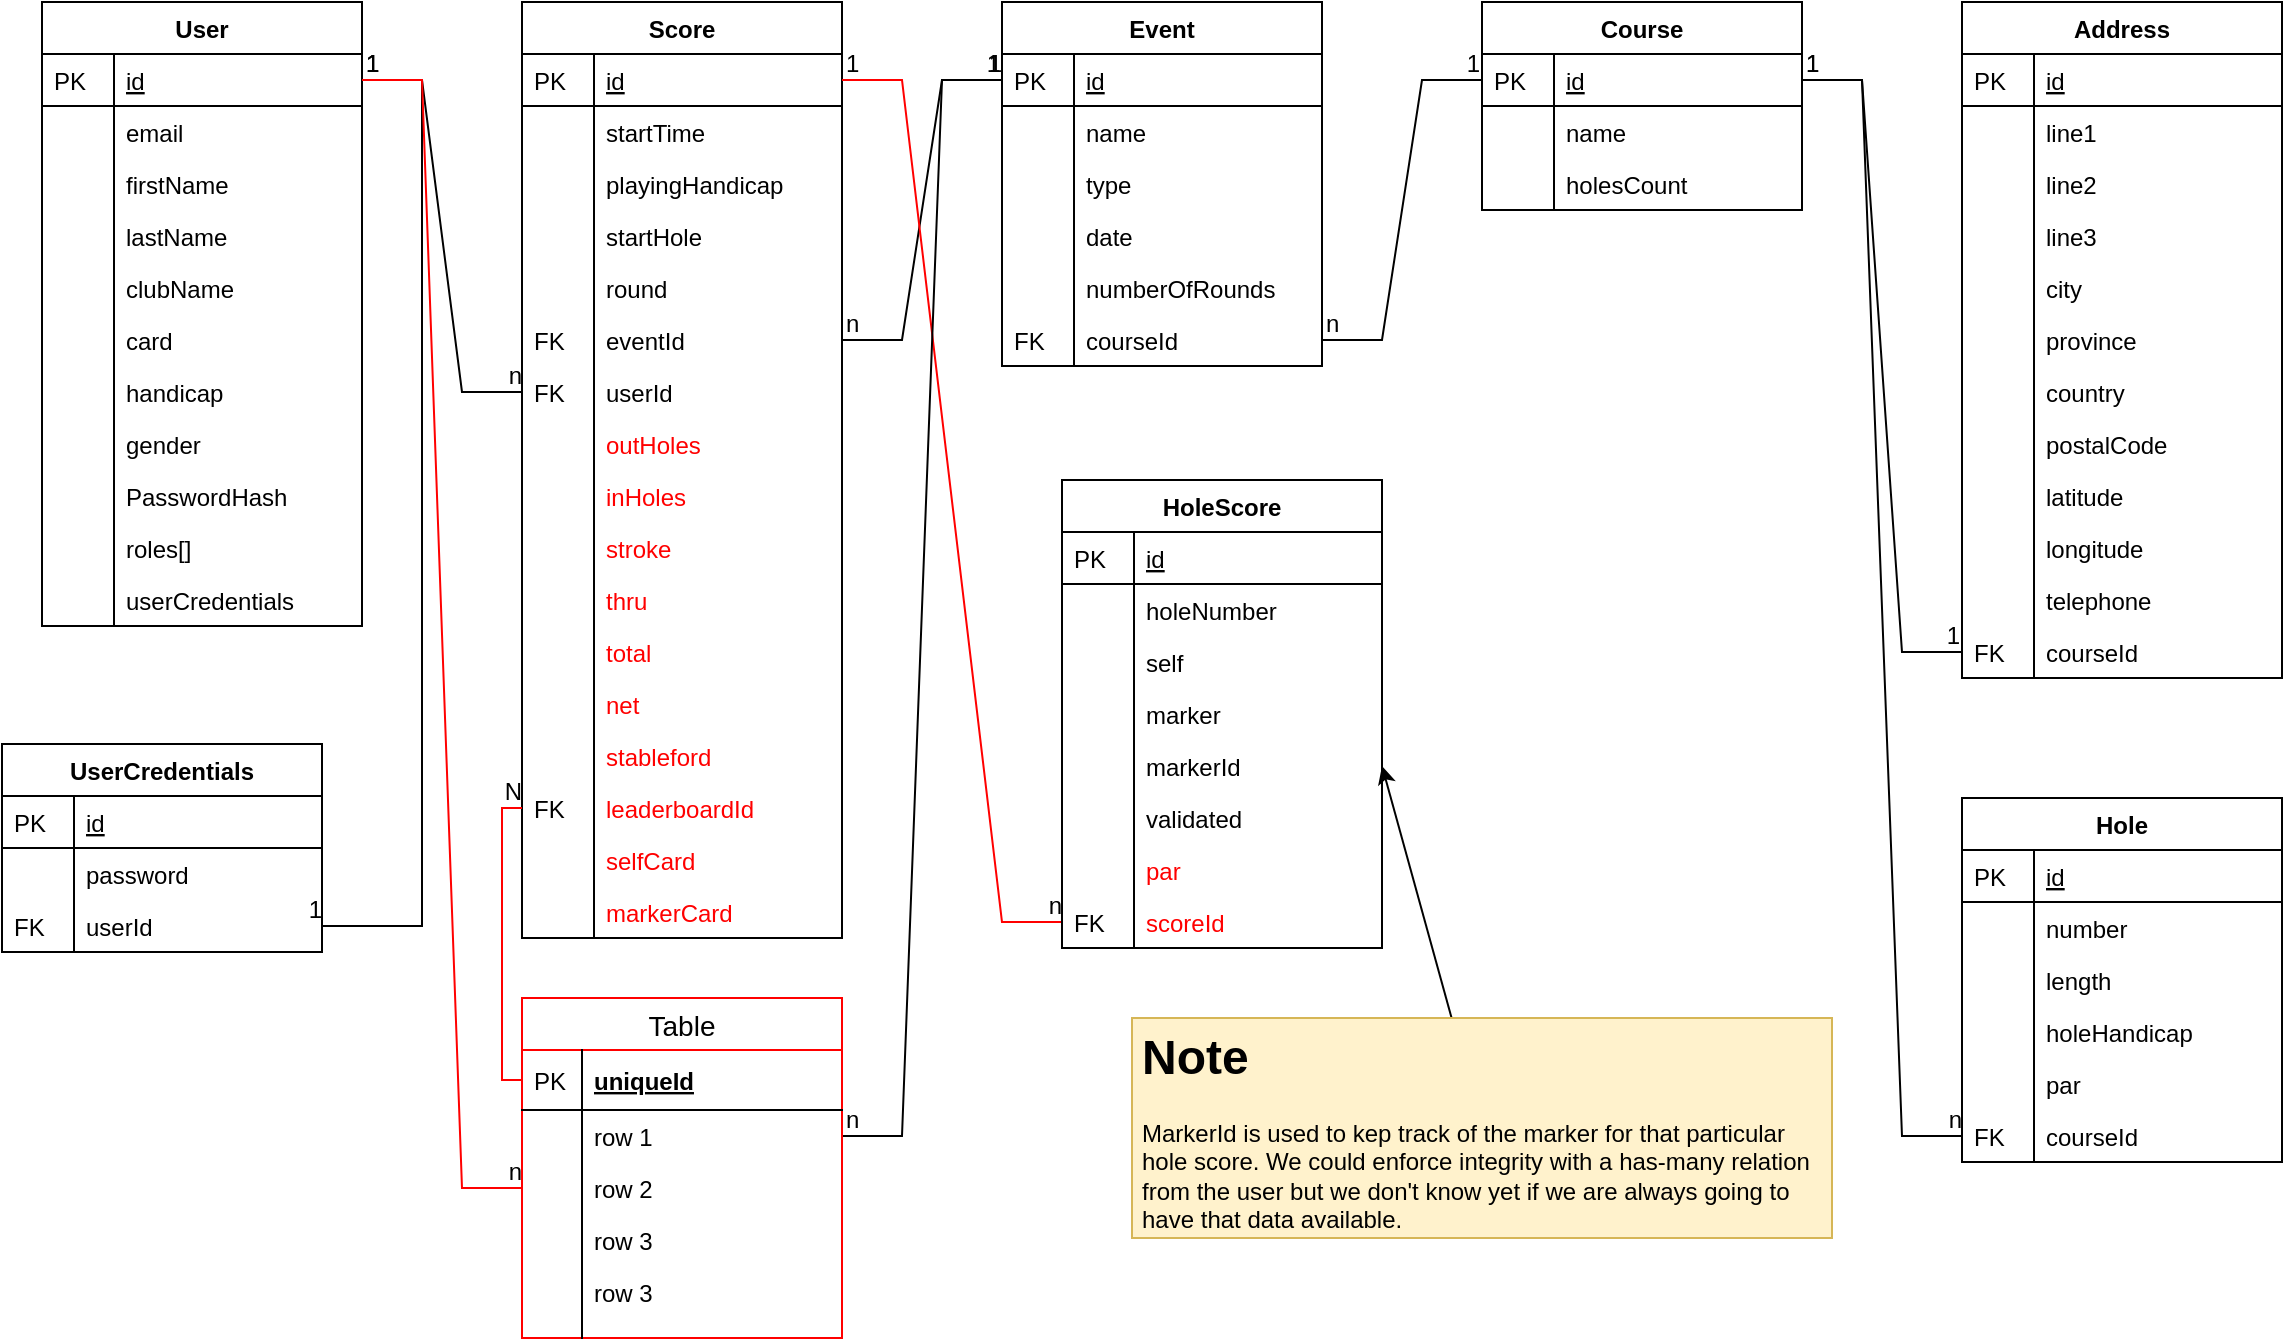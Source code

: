<mxfile version="13.0.6" type="device"><diagram id="C5RBs43oDa-KdzZeNtuy" name="Page-1"><mxGraphModel dx="1186" dy="674" grid="1" gridSize="10" guides="1" tooltips="1" connect="1" arrows="1" fold="1" page="1" pageScale="1" pageWidth="1169" pageHeight="827" math="0" shadow="0"><root><mxCell id="WIyWlLk6GJQsqaUBKTNV-0"/><mxCell id="WIyWlLk6GJQsqaUBKTNV-1" parent="WIyWlLk6GJQsqaUBKTNV-0"/><mxCell id="jcFUPDY8-ciqzz3bYHUC-16" value="" style="endArrow=none;html=1;rounded=0;exitX=1;exitY=0.5;exitDx=0;exitDy=0;entryX=0;entryY=0.5;entryDx=0;entryDy=0;edgeStyle=entityRelationEdgeStyle;" parent="WIyWlLk6GJQsqaUBKTNV-1" source="zkfFHV4jXpPFQw0GAbJ--52" target="jcFUPDY8-ciqzz3bYHUC-13" edge="1"><mxGeometry relative="1" as="geometry"><mxPoint x="280" y="200" as="sourcePoint"/><mxPoint x="330" y="210" as="targetPoint"/></mxGeometry></mxCell><mxCell id="jcFUPDY8-ciqzz3bYHUC-17" value="1" style="resizable=0;html=1;align=left;verticalAlign=bottom;" parent="jcFUPDY8-ciqzz3bYHUC-16" connectable="0" vertex="1"><mxGeometry x="-1" relative="1" as="geometry"/></mxCell><mxCell id="jcFUPDY8-ciqzz3bYHUC-18" value="n" style="resizable=0;html=1;align=right;verticalAlign=bottom;" parent="jcFUPDY8-ciqzz3bYHUC-16" connectable="0" vertex="1"><mxGeometry x="1" relative="1" as="geometry"/></mxCell><mxCell id="zkfFHV4jXpPFQw0GAbJ--56" value="Score" style="swimlane;fontStyle=1;childLayout=stackLayout;horizontal=1;startSize=26;horizontalStack=0;resizeParent=1;resizeLast=0;collapsible=1;marginBottom=0;rounded=0;shadow=0;strokeWidth=1;fontColor=#000000;" parent="WIyWlLk6GJQsqaUBKTNV-1" vertex="1"><mxGeometry x="280" y="42" width="160" height="468" as="geometry"><mxRectangle x="260" y="80" width="160" height="26" as="alternateBounds"/></mxGeometry></mxCell><mxCell id="zkfFHV4jXpPFQw0GAbJ--57" value="id" style="shape=partialRectangle;top=0;left=0;right=0;bottom=1;align=left;verticalAlign=top;fillColor=none;spacingLeft=40;spacingRight=4;overflow=hidden;rotatable=0;points=[[0,0.5],[1,0.5]];portConstraint=eastwest;dropTarget=0;rounded=0;shadow=0;strokeWidth=1;fontStyle=4" parent="zkfFHV4jXpPFQw0GAbJ--56" vertex="1"><mxGeometry y="26" width="160" height="26" as="geometry"/></mxCell><mxCell id="zkfFHV4jXpPFQw0GAbJ--58" value="PK" style="shape=partialRectangle;top=0;left=0;bottom=0;fillColor=none;align=left;verticalAlign=top;spacingLeft=4;spacingRight=4;overflow=hidden;rotatable=0;points=[];portConstraint=eastwest;part=1;" parent="zkfFHV4jXpPFQw0GAbJ--57" vertex="1" connectable="0"><mxGeometry width="36" height="26" as="geometry"/></mxCell><mxCell id="zkfFHV4jXpPFQw0GAbJ--59" value="startTime" style="shape=partialRectangle;top=0;left=0;right=0;bottom=0;align=left;verticalAlign=top;fillColor=none;spacingLeft=40;spacingRight=4;overflow=hidden;rotatable=0;points=[[0,0.5],[1,0.5]];portConstraint=eastwest;dropTarget=0;rounded=0;shadow=0;strokeWidth=1;" parent="zkfFHV4jXpPFQw0GAbJ--56" vertex="1"><mxGeometry y="52" width="160" height="26" as="geometry"/></mxCell><mxCell id="zkfFHV4jXpPFQw0GAbJ--60" value="" style="shape=partialRectangle;top=0;left=0;bottom=0;fillColor=none;align=left;verticalAlign=top;spacingLeft=4;spacingRight=4;overflow=hidden;rotatable=0;points=[];portConstraint=eastwest;part=1;" parent="zkfFHV4jXpPFQw0GAbJ--59" vertex="1" connectable="0"><mxGeometry width="36" height="26" as="geometry"/></mxCell><mxCell id="kqVIiH5N-FaL8CPObBzs-9" value="playingHandicap" style="shape=partialRectangle;top=0;left=0;right=0;bottom=0;align=left;verticalAlign=top;fillColor=none;spacingLeft=40;spacingRight=4;overflow=hidden;rotatable=0;points=[[0,0.5],[1,0.5]];portConstraint=eastwest;dropTarget=0;rounded=0;shadow=0;strokeWidth=1;fontColor=#000000;strokeColor=#000000;" parent="zkfFHV4jXpPFQw0GAbJ--56" vertex="1"><mxGeometry y="78" width="160" height="26" as="geometry"/></mxCell><mxCell id="kqVIiH5N-FaL8CPObBzs-10" value="" style="shape=partialRectangle;top=0;left=0;bottom=0;fillColor=none;align=left;verticalAlign=top;spacingLeft=4;spacingRight=4;overflow=hidden;rotatable=0;points=[];portConstraint=eastwest;part=1;" parent="kqVIiH5N-FaL8CPObBzs-9" vertex="1" connectable="0"><mxGeometry width="36" height="26" as="geometry"/></mxCell><mxCell id="kqVIiH5N-FaL8CPObBzs-7" value="startHole" style="shape=partialRectangle;top=0;left=0;right=0;bottom=0;align=left;verticalAlign=top;fillColor=none;spacingLeft=40;spacingRight=4;overflow=hidden;rotatable=0;points=[[0,0.5],[1,0.5]];portConstraint=eastwest;dropTarget=0;rounded=0;shadow=0;strokeWidth=1;fontColor=#000000;" parent="zkfFHV4jXpPFQw0GAbJ--56" vertex="1"><mxGeometry y="104" width="160" height="26" as="geometry"/></mxCell><mxCell id="kqVIiH5N-FaL8CPObBzs-8" value="" style="shape=partialRectangle;top=0;left=0;bottom=0;fillColor=none;align=left;verticalAlign=top;spacingLeft=4;spacingRight=4;overflow=hidden;rotatable=0;points=[];portConstraint=eastwest;part=1;" parent="kqVIiH5N-FaL8CPObBzs-7" vertex="1" connectable="0"><mxGeometry width="36" height="26" as="geometry"/></mxCell><mxCell id="zkfFHV4jXpPFQw0GAbJ--61" value="round" style="shape=partialRectangle;top=0;left=0;right=0;bottom=0;align=left;verticalAlign=top;fillColor=none;spacingLeft=40;spacingRight=4;overflow=hidden;rotatable=0;points=[[0,0.5],[1,0.5]];portConstraint=eastwest;dropTarget=0;rounded=0;shadow=0;strokeWidth=1;fontColor=#000000;" parent="zkfFHV4jXpPFQw0GAbJ--56" vertex="1"><mxGeometry y="130" width="160" height="26" as="geometry"/></mxCell><mxCell id="zkfFHV4jXpPFQw0GAbJ--62" value="" style="shape=partialRectangle;top=0;left=0;bottom=0;fillColor=none;align=left;verticalAlign=top;spacingLeft=4;spacingRight=4;overflow=hidden;rotatable=0;points=[];portConstraint=eastwest;part=1;" parent="zkfFHV4jXpPFQw0GAbJ--61" vertex="1" connectable="0"><mxGeometry width="36" height="26" as="geometry"/></mxCell><mxCell id="jcFUPDY8-ciqzz3bYHUC-11" value="eventId" style="shape=partialRectangle;top=0;left=0;right=0;bottom=0;align=left;verticalAlign=top;fillColor=none;spacingLeft=40;spacingRight=4;overflow=hidden;rotatable=0;points=[[0,0.5],[1,0.5]];portConstraint=eastwest;dropTarget=0;rounded=0;shadow=0;strokeWidth=1;" parent="zkfFHV4jXpPFQw0GAbJ--56" vertex="1"><mxGeometry y="156" width="160" height="26" as="geometry"/></mxCell><mxCell id="jcFUPDY8-ciqzz3bYHUC-12" value="FK" style="shape=partialRectangle;top=0;left=0;bottom=0;fillColor=none;align=left;verticalAlign=top;spacingLeft=4;spacingRight=4;overflow=hidden;rotatable=0;points=[];portConstraint=eastwest;part=1;" parent="jcFUPDY8-ciqzz3bYHUC-11" vertex="1" connectable="0"><mxGeometry width="36" height="26" as="geometry"/></mxCell><mxCell id="jcFUPDY8-ciqzz3bYHUC-13" value="userId" style="shape=partialRectangle;top=0;left=0;right=0;bottom=0;align=left;verticalAlign=top;fillColor=none;spacingLeft=40;spacingRight=4;overflow=hidden;rotatable=0;points=[[0,0.5],[1,0.5]];portConstraint=eastwest;dropTarget=0;rounded=0;shadow=0;strokeWidth=1;" parent="zkfFHV4jXpPFQw0GAbJ--56" vertex="1"><mxGeometry y="182" width="160" height="26" as="geometry"/></mxCell><mxCell id="jcFUPDY8-ciqzz3bYHUC-14" value="FK" style="shape=partialRectangle;top=0;left=0;bottom=0;fillColor=none;align=left;verticalAlign=top;spacingLeft=4;spacingRight=4;overflow=hidden;rotatable=0;points=[];portConstraint=eastwest;part=1;" parent="jcFUPDY8-ciqzz3bYHUC-13" vertex="1" connectable="0"><mxGeometry width="36" height="26" as="geometry"/></mxCell><mxCell id="b0jUSFjvDX8AYptFiEGQ-25" value="outHoles" style="shape=partialRectangle;top=0;left=0;right=0;bottom=0;align=left;verticalAlign=top;fillColor=none;spacingLeft=40;spacingRight=4;overflow=hidden;rotatable=0;points=[[0,0.5],[1,0.5]];portConstraint=eastwest;dropTarget=0;rounded=0;shadow=0;strokeWidth=1;fontColor=#FF0000;" vertex="1" parent="zkfFHV4jXpPFQw0GAbJ--56"><mxGeometry y="208" width="160" height="26" as="geometry"/></mxCell><mxCell id="b0jUSFjvDX8AYptFiEGQ-26" value="" style="shape=partialRectangle;top=0;left=0;bottom=0;fillColor=none;align=left;verticalAlign=top;spacingLeft=4;spacingRight=4;overflow=hidden;rotatable=0;points=[];portConstraint=eastwest;part=1;" vertex="1" connectable="0" parent="b0jUSFjvDX8AYptFiEGQ-25"><mxGeometry width="36" height="26" as="geometry"/></mxCell><mxCell id="b0jUSFjvDX8AYptFiEGQ-27" value="inHoles" style="shape=partialRectangle;top=0;left=0;right=0;bottom=0;align=left;verticalAlign=top;fillColor=none;spacingLeft=40;spacingRight=4;overflow=hidden;rotatable=0;points=[[0,0.5],[1,0.5]];portConstraint=eastwest;dropTarget=0;rounded=0;shadow=0;strokeWidth=1;fontColor=#FF0000;" vertex="1" parent="zkfFHV4jXpPFQw0GAbJ--56"><mxGeometry y="234" width="160" height="26" as="geometry"/></mxCell><mxCell id="b0jUSFjvDX8AYptFiEGQ-28" value="" style="shape=partialRectangle;top=0;left=0;bottom=0;fillColor=none;align=left;verticalAlign=top;spacingLeft=4;spacingRight=4;overflow=hidden;rotatable=0;points=[];portConstraint=eastwest;part=1;" vertex="1" connectable="0" parent="b0jUSFjvDX8AYptFiEGQ-27"><mxGeometry width="36" height="26" as="geometry"/></mxCell><mxCell id="b0jUSFjvDX8AYptFiEGQ-29" value="stroke" style="shape=partialRectangle;top=0;left=0;right=0;bottom=0;align=left;verticalAlign=top;fillColor=none;spacingLeft=40;spacingRight=4;overflow=hidden;rotatable=0;points=[[0,0.5],[1,0.5]];portConstraint=eastwest;dropTarget=0;rounded=0;shadow=0;strokeWidth=1;fontColor=#FF0000;" vertex="1" parent="zkfFHV4jXpPFQw0GAbJ--56"><mxGeometry y="260" width="160" height="26" as="geometry"/></mxCell><mxCell id="b0jUSFjvDX8AYptFiEGQ-30" value="" style="shape=partialRectangle;top=0;left=0;bottom=0;fillColor=none;align=left;verticalAlign=top;spacingLeft=4;spacingRight=4;overflow=hidden;rotatable=0;points=[];portConstraint=eastwest;part=1;" vertex="1" connectable="0" parent="b0jUSFjvDX8AYptFiEGQ-29"><mxGeometry width="36" height="26" as="geometry"/></mxCell><mxCell id="b0jUSFjvDX8AYptFiEGQ-31" value="thru" style="shape=partialRectangle;top=0;left=0;right=0;bottom=0;align=left;verticalAlign=top;fillColor=none;spacingLeft=40;spacingRight=4;overflow=hidden;rotatable=0;points=[[0,0.5],[1,0.5]];portConstraint=eastwest;dropTarget=0;rounded=0;shadow=0;strokeWidth=1;fontColor=#FF0000;" vertex="1" parent="zkfFHV4jXpPFQw0GAbJ--56"><mxGeometry y="286" width="160" height="26" as="geometry"/></mxCell><mxCell id="b0jUSFjvDX8AYptFiEGQ-32" value="" style="shape=partialRectangle;top=0;left=0;bottom=0;fillColor=none;align=left;verticalAlign=top;spacingLeft=4;spacingRight=4;overflow=hidden;rotatable=0;points=[];portConstraint=eastwest;part=1;" vertex="1" connectable="0" parent="b0jUSFjvDX8AYptFiEGQ-31"><mxGeometry width="36" height="26" as="geometry"/></mxCell><mxCell id="b0jUSFjvDX8AYptFiEGQ-33" value="total" style="shape=partialRectangle;top=0;left=0;right=0;bottom=0;align=left;verticalAlign=top;fillColor=none;spacingLeft=40;spacingRight=4;overflow=hidden;rotatable=0;points=[[0,0.5],[1,0.5]];portConstraint=eastwest;dropTarget=0;rounded=0;shadow=0;strokeWidth=1;fontColor=#FF0000;" vertex="1" parent="zkfFHV4jXpPFQw0GAbJ--56"><mxGeometry y="312" width="160" height="26" as="geometry"/></mxCell><mxCell id="b0jUSFjvDX8AYptFiEGQ-34" value="" style="shape=partialRectangle;top=0;left=0;bottom=0;fillColor=none;align=left;verticalAlign=top;spacingLeft=4;spacingRight=4;overflow=hidden;rotatable=0;points=[];portConstraint=eastwest;part=1;" vertex="1" connectable="0" parent="b0jUSFjvDX8AYptFiEGQ-33"><mxGeometry width="36" height="26" as="geometry"/></mxCell><mxCell id="b0jUSFjvDX8AYptFiEGQ-35" value="net" style="shape=partialRectangle;top=0;left=0;right=0;bottom=0;align=left;verticalAlign=top;fillColor=none;spacingLeft=40;spacingRight=4;overflow=hidden;rotatable=0;points=[[0,0.5],[1,0.5]];portConstraint=eastwest;dropTarget=0;rounded=0;shadow=0;strokeWidth=1;fontColor=#FF0000;" vertex="1" parent="zkfFHV4jXpPFQw0GAbJ--56"><mxGeometry y="338" width="160" height="26" as="geometry"/></mxCell><mxCell id="b0jUSFjvDX8AYptFiEGQ-36" value="" style="shape=partialRectangle;top=0;left=0;bottom=0;fillColor=none;align=left;verticalAlign=top;spacingLeft=4;spacingRight=4;overflow=hidden;rotatable=0;points=[];portConstraint=eastwest;part=1;" vertex="1" connectable="0" parent="b0jUSFjvDX8AYptFiEGQ-35"><mxGeometry width="36" height="26" as="geometry"/></mxCell><mxCell id="b0jUSFjvDX8AYptFiEGQ-37" value="stableford" style="shape=partialRectangle;top=0;left=0;right=0;bottom=0;align=left;verticalAlign=top;fillColor=none;spacingLeft=40;spacingRight=4;overflow=hidden;rotatable=0;points=[[0,0.5],[1,0.5]];portConstraint=eastwest;dropTarget=0;rounded=0;shadow=0;strokeWidth=1;fontColor=#FF0000;" vertex="1" parent="zkfFHV4jXpPFQw0GAbJ--56"><mxGeometry y="364" width="160" height="26" as="geometry"/></mxCell><mxCell id="b0jUSFjvDX8AYptFiEGQ-38" value="" style="shape=partialRectangle;top=0;left=0;bottom=0;fillColor=none;align=left;verticalAlign=top;spacingLeft=4;spacingRight=4;overflow=hidden;rotatable=0;points=[];portConstraint=eastwest;part=1;" vertex="1" connectable="0" parent="b0jUSFjvDX8AYptFiEGQ-37"><mxGeometry width="36" height="26" as="geometry"/></mxCell><mxCell id="b0jUSFjvDX8AYptFiEGQ-39" value="leaderboardId" style="shape=partialRectangle;top=0;left=0;right=0;bottom=0;align=left;verticalAlign=top;fillColor=none;spacingLeft=40;spacingRight=4;overflow=hidden;rotatable=0;points=[[0,0.5],[1,0.5]];portConstraint=eastwest;dropTarget=0;rounded=0;shadow=0;strokeWidth=1;fontColor=#FF0000;" vertex="1" parent="zkfFHV4jXpPFQw0GAbJ--56"><mxGeometry y="390" width="160" height="26" as="geometry"/></mxCell><mxCell id="b0jUSFjvDX8AYptFiEGQ-40" value="FK" style="shape=partialRectangle;top=0;left=0;bottom=0;fillColor=none;align=left;verticalAlign=top;spacingLeft=4;spacingRight=4;overflow=hidden;rotatable=0;points=[];portConstraint=eastwest;part=1;" vertex="1" connectable="0" parent="b0jUSFjvDX8AYptFiEGQ-39"><mxGeometry width="36" height="26" as="geometry"/></mxCell><mxCell id="b0jUSFjvDX8AYptFiEGQ-41" value="selfCard" style="shape=partialRectangle;top=0;left=0;right=0;bottom=0;align=left;verticalAlign=top;fillColor=none;spacingLeft=40;spacingRight=4;overflow=hidden;rotatable=0;points=[[0,0.5],[1,0.5]];portConstraint=eastwest;dropTarget=0;rounded=0;shadow=0;strokeWidth=1;fontColor=#FF0000;" vertex="1" parent="zkfFHV4jXpPFQw0GAbJ--56"><mxGeometry y="416" width="160" height="26" as="geometry"/></mxCell><mxCell id="b0jUSFjvDX8AYptFiEGQ-42" value="" style="shape=partialRectangle;top=0;left=0;bottom=0;fillColor=none;align=left;verticalAlign=top;spacingLeft=4;spacingRight=4;overflow=hidden;rotatable=0;points=[];portConstraint=eastwest;part=1;" vertex="1" connectable="0" parent="b0jUSFjvDX8AYptFiEGQ-41"><mxGeometry width="36" height="26" as="geometry"/></mxCell><mxCell id="b0jUSFjvDX8AYptFiEGQ-43" value="markerCard" style="shape=partialRectangle;top=0;left=0;right=0;bottom=0;align=left;verticalAlign=top;fillColor=none;spacingLeft=40;spacingRight=4;overflow=hidden;rotatable=0;points=[[0,0.5],[1,0.5]];portConstraint=eastwest;dropTarget=0;rounded=0;shadow=0;strokeWidth=1;fontColor=#FF0000;" vertex="1" parent="zkfFHV4jXpPFQw0GAbJ--56"><mxGeometry y="442" width="160" height="26" as="geometry"/></mxCell><mxCell id="b0jUSFjvDX8AYptFiEGQ-44" value="" style="shape=partialRectangle;top=0;left=0;bottom=0;fillColor=none;align=left;verticalAlign=top;spacingLeft=4;spacingRight=4;overflow=hidden;rotatable=0;points=[];portConstraint=eastwest;part=1;" vertex="1" connectable="0" parent="b0jUSFjvDX8AYptFiEGQ-43"><mxGeometry width="36" height="26" as="geometry"/></mxCell><mxCell id="jcFUPDY8-ciqzz3bYHUC-42" value="" style="endArrow=none;html=1;rounded=0;edgeStyle=entityRelationEdgeStyle;" parent="WIyWlLk6GJQsqaUBKTNV-1" source="jcFUPDY8-ciqzz3bYHUC-11" target="zkfFHV4jXpPFQw0GAbJ--65" edge="1"><mxGeometry relative="1" as="geometry"><mxPoint x="470" y="435" as="sourcePoint"/><mxPoint x="560" y="383" as="targetPoint"/></mxGeometry></mxCell><mxCell id="jcFUPDY8-ciqzz3bYHUC-43" value="n" style="resizable=0;html=1;align=left;verticalAlign=bottom;" parent="jcFUPDY8-ciqzz3bYHUC-42" connectable="0" vertex="1"><mxGeometry x="-1" relative="1" as="geometry"/></mxCell><mxCell id="jcFUPDY8-ciqzz3bYHUC-44" value="1" style="resizable=0;html=1;align=right;verticalAlign=bottom;" parent="jcFUPDY8-ciqzz3bYHUC-42" connectable="0" vertex="1"><mxGeometry x="1" relative="1" as="geometry"/></mxCell><mxCell id="zkfFHV4jXpPFQw0GAbJ--64" value="Event" style="swimlane;fontStyle=1;childLayout=stackLayout;horizontal=1;startSize=26;horizontalStack=0;resizeParent=1;resizeLast=0;collapsible=1;marginBottom=0;rounded=0;shadow=0;strokeWidth=1;" parent="WIyWlLk6GJQsqaUBKTNV-1" vertex="1"><mxGeometry x="520" y="42" width="160" height="182" as="geometry"><mxRectangle x="260" y="270" width="160" height="26" as="alternateBounds"/></mxGeometry></mxCell><mxCell id="zkfFHV4jXpPFQw0GAbJ--65" value="id" style="shape=partialRectangle;top=0;left=0;right=0;bottom=1;align=left;verticalAlign=top;fillColor=none;spacingLeft=40;spacingRight=4;overflow=hidden;rotatable=0;points=[[0,0.5],[1,0.5]];portConstraint=eastwest;dropTarget=0;rounded=0;shadow=0;strokeWidth=1;fontStyle=4" parent="zkfFHV4jXpPFQw0GAbJ--64" vertex="1"><mxGeometry y="26" width="160" height="26" as="geometry"/></mxCell><mxCell id="zkfFHV4jXpPFQw0GAbJ--66" value="PK" style="shape=partialRectangle;top=0;left=0;bottom=0;fillColor=none;align=left;verticalAlign=top;spacingLeft=4;spacingRight=4;overflow=hidden;rotatable=0;points=[];portConstraint=eastwest;part=1;" parent="zkfFHV4jXpPFQw0GAbJ--65" vertex="1" connectable="0"><mxGeometry width="36" height="26" as="geometry"/></mxCell><mxCell id="zkfFHV4jXpPFQw0GAbJ--67" value="name" style="shape=partialRectangle;top=0;left=0;right=0;bottom=0;align=left;verticalAlign=top;fillColor=none;spacingLeft=40;spacingRight=4;overflow=hidden;rotatable=0;points=[[0,0.5],[1,0.5]];portConstraint=eastwest;dropTarget=0;rounded=0;shadow=0;strokeWidth=1;" parent="zkfFHV4jXpPFQw0GAbJ--64" vertex="1"><mxGeometry y="52" width="160" height="26" as="geometry"/></mxCell><mxCell id="zkfFHV4jXpPFQw0GAbJ--68" value="" style="shape=partialRectangle;top=0;left=0;bottom=0;fillColor=none;align=left;verticalAlign=top;spacingLeft=4;spacingRight=4;overflow=hidden;rotatable=0;points=[];portConstraint=eastwest;part=1;" parent="zkfFHV4jXpPFQw0GAbJ--67" vertex="1" connectable="0"><mxGeometry width="36" height="26" as="geometry"/></mxCell><mxCell id="kqVIiH5N-FaL8CPObBzs-4" value="type" style="shape=partialRectangle;top=0;left=0;right=0;bottom=0;align=left;verticalAlign=top;fillColor=none;spacingLeft=40;spacingRight=4;overflow=hidden;rotatable=0;points=[[0,0.5],[1,0.5]];portConstraint=eastwest;dropTarget=0;rounded=0;shadow=0;strokeWidth=1;fontColor=#000000;" parent="zkfFHV4jXpPFQw0GAbJ--64" vertex="1"><mxGeometry y="78" width="160" height="26" as="geometry"/></mxCell><mxCell id="kqVIiH5N-FaL8CPObBzs-5" value="" style="shape=partialRectangle;top=0;left=0;bottom=0;fillColor=none;align=left;verticalAlign=top;spacingLeft=4;spacingRight=4;overflow=hidden;rotatable=0;points=[];portConstraint=eastwest;part=1;" parent="kqVIiH5N-FaL8CPObBzs-4" vertex="1" connectable="0"><mxGeometry width="36" height="26" as="geometry"/></mxCell><mxCell id="zkfFHV4jXpPFQw0GAbJ--69" value="date" style="shape=partialRectangle;top=0;left=0;right=0;bottom=0;align=left;verticalAlign=top;fillColor=none;spacingLeft=40;spacingRight=4;overflow=hidden;rotatable=0;points=[[0,0.5],[1,0.5]];portConstraint=eastwest;dropTarget=0;rounded=0;shadow=0;strokeWidth=1;" parent="zkfFHV4jXpPFQw0GAbJ--64" vertex="1"><mxGeometry y="104" width="160" height="26" as="geometry"/></mxCell><mxCell id="zkfFHV4jXpPFQw0GAbJ--70" value="" style="shape=partialRectangle;top=0;left=0;bottom=0;fillColor=none;align=left;verticalAlign=top;spacingLeft=4;spacingRight=4;overflow=hidden;rotatable=0;points=[];portConstraint=eastwest;part=1;" parent="zkfFHV4jXpPFQw0GAbJ--69" vertex="1" connectable="0"><mxGeometry width="36" height="26" as="geometry"/></mxCell><mxCell id="jcFUPDY8-ciqzz3bYHUC-19" value="numberOfRounds" style="shape=partialRectangle;top=0;left=0;right=0;bottom=0;align=left;verticalAlign=top;fillColor=none;spacingLeft=40;spacingRight=4;overflow=hidden;rotatable=0;points=[[0,0.5],[1,0.5]];portConstraint=eastwest;dropTarget=0;rounded=0;shadow=0;strokeWidth=1;fontColor=#000000;" parent="zkfFHV4jXpPFQw0GAbJ--64" vertex="1"><mxGeometry y="130" width="160" height="26" as="geometry"/></mxCell><mxCell id="jcFUPDY8-ciqzz3bYHUC-20" value="" style="shape=partialRectangle;top=0;left=0;bottom=0;fillColor=none;align=left;verticalAlign=top;spacingLeft=4;spacingRight=4;overflow=hidden;rotatable=0;points=[];portConstraint=eastwest;part=1;" parent="jcFUPDY8-ciqzz3bYHUC-19" vertex="1" connectable="0"><mxGeometry width="36" height="26" as="geometry"/></mxCell><mxCell id="jcFUPDY8-ciqzz3bYHUC-21" value="courseId" style="shape=partialRectangle;top=0;left=0;right=0;bottom=0;align=left;verticalAlign=top;fillColor=none;spacingLeft=40;spacingRight=4;overflow=hidden;rotatable=0;points=[[0,0.5],[1,0.5]];portConstraint=eastwest;dropTarget=0;rounded=0;shadow=0;strokeWidth=1;" parent="zkfFHV4jXpPFQw0GAbJ--64" vertex="1"><mxGeometry y="156" width="160" height="26" as="geometry"/></mxCell><mxCell id="jcFUPDY8-ciqzz3bYHUC-22" value="FK" style="shape=partialRectangle;top=0;left=0;bottom=0;fillColor=none;align=left;verticalAlign=top;spacingLeft=4;spacingRight=4;overflow=hidden;rotatable=0;points=[];portConstraint=eastwest;part=1;" parent="jcFUPDY8-ciqzz3bYHUC-21" vertex="1" connectable="0"><mxGeometry width="36" height="26" as="geometry"/></mxCell><mxCell id="jcFUPDY8-ciqzz3bYHUC-72" value="" style="endArrow=none;html=1;rounded=0;edgeStyle=entityRelationEdgeStyle;entryX=0;entryY=0.5;entryDx=0;entryDy=0;" parent="WIyWlLk6GJQsqaUBKTNV-1" source="jcFUPDY8-ciqzz3bYHUC-21" target="jcFUPDY8-ciqzz3bYHUC-24" edge="1"><mxGeometry relative="1" as="geometry"><mxPoint x="750" y="159" as="sourcePoint"/><mxPoint x="830" y="81" as="targetPoint"/></mxGeometry></mxCell><mxCell id="jcFUPDY8-ciqzz3bYHUC-73" value="n" style="resizable=0;html=1;align=left;verticalAlign=bottom;" parent="jcFUPDY8-ciqzz3bYHUC-72" connectable="0" vertex="1"><mxGeometry x="-1" relative="1" as="geometry"/></mxCell><mxCell id="jcFUPDY8-ciqzz3bYHUC-74" value="1" style="resizable=0;html=1;align=right;verticalAlign=bottom;" parent="jcFUPDY8-ciqzz3bYHUC-72" connectable="0" vertex="1"><mxGeometry x="1" relative="1" as="geometry"/></mxCell><mxCell id="jcFUPDY8-ciqzz3bYHUC-23" value="Course" style="swimlane;fontStyle=1;childLayout=stackLayout;horizontal=1;startSize=26;horizontalStack=0;resizeParent=1;resizeLast=0;collapsible=1;marginBottom=0;rounded=0;shadow=0;strokeWidth=1;" parent="WIyWlLk6GJQsqaUBKTNV-1" vertex="1"><mxGeometry x="760" y="42" width="160" height="104" as="geometry"><mxRectangle x="260" y="270" width="160" height="26" as="alternateBounds"/></mxGeometry></mxCell><mxCell id="jcFUPDY8-ciqzz3bYHUC-24" value="id" style="shape=partialRectangle;top=0;left=0;right=0;bottom=1;align=left;verticalAlign=top;fillColor=none;spacingLeft=40;spacingRight=4;overflow=hidden;rotatable=0;points=[[0,0.5],[1,0.5]];portConstraint=eastwest;dropTarget=0;rounded=0;shadow=0;strokeWidth=1;fontStyle=4" parent="jcFUPDY8-ciqzz3bYHUC-23" vertex="1"><mxGeometry y="26" width="160" height="26" as="geometry"/></mxCell><mxCell id="jcFUPDY8-ciqzz3bYHUC-25" value="PK" style="shape=partialRectangle;top=0;left=0;bottom=0;fillColor=none;align=left;verticalAlign=top;spacingLeft=4;spacingRight=4;overflow=hidden;rotatable=0;points=[];portConstraint=eastwest;part=1;" parent="jcFUPDY8-ciqzz3bYHUC-24" vertex="1" connectable="0"><mxGeometry width="36" height="26" as="geometry"/></mxCell><mxCell id="jcFUPDY8-ciqzz3bYHUC-26" value="name" style="shape=partialRectangle;top=0;left=0;right=0;bottom=0;align=left;verticalAlign=top;fillColor=none;spacingLeft=40;spacingRight=4;overflow=hidden;rotatable=0;points=[[0,0.5],[1,0.5]];portConstraint=eastwest;dropTarget=0;rounded=0;shadow=0;strokeWidth=1;" parent="jcFUPDY8-ciqzz3bYHUC-23" vertex="1"><mxGeometry y="52" width="160" height="26" as="geometry"/></mxCell><mxCell id="jcFUPDY8-ciqzz3bYHUC-27" value="" style="shape=partialRectangle;top=0;left=0;bottom=0;fillColor=none;align=left;verticalAlign=top;spacingLeft=4;spacingRight=4;overflow=hidden;rotatable=0;points=[];portConstraint=eastwest;part=1;" parent="jcFUPDY8-ciqzz3bYHUC-26" vertex="1" connectable="0"><mxGeometry width="36" height="26" as="geometry"/></mxCell><mxCell id="jcFUPDY8-ciqzz3bYHUC-30" value="holesCount" style="shape=partialRectangle;top=0;left=0;right=0;bottom=0;align=left;verticalAlign=top;fillColor=none;spacingLeft=40;spacingRight=4;overflow=hidden;rotatable=0;points=[[0,0.5],[1,0.5]];portConstraint=eastwest;dropTarget=0;rounded=0;shadow=0;strokeWidth=1;" parent="jcFUPDY8-ciqzz3bYHUC-23" vertex="1"><mxGeometry y="78" width="160" height="26" as="geometry"/></mxCell><mxCell id="jcFUPDY8-ciqzz3bYHUC-31" value="" style="shape=partialRectangle;top=0;left=0;bottom=0;fillColor=none;align=left;verticalAlign=top;spacingLeft=4;spacingRight=4;overflow=hidden;rotatable=0;points=[];portConstraint=eastwest;part=1;" parent="jcFUPDY8-ciqzz3bYHUC-30" vertex="1" connectable="0"><mxGeometry width="36" height="26" as="geometry"/></mxCell><mxCell id="DNJKG6kRRtLemULoHJun-50" value="" style="endArrow=none;html=1;rounded=0;edgeStyle=entityRelationEdgeStyle;" parent="WIyWlLk6GJQsqaUBKTNV-1" source="zkfFHV4jXpPFQw0GAbJ--52" target="DNJKG6kRRtLemULoHJun-31" edge="1"><mxGeometry relative="1" as="geometry"><mxPoint x="210" y="150" as="sourcePoint"/><mxPoint x="380" y="660" as="targetPoint"/></mxGeometry></mxCell><mxCell id="DNJKG6kRRtLemULoHJun-51" value="1" style="resizable=0;html=1;align=left;verticalAlign=bottom;" parent="DNJKG6kRRtLemULoHJun-50" connectable="0" vertex="1"><mxGeometry x="-1" relative="1" as="geometry"/></mxCell><mxCell id="DNJKG6kRRtLemULoHJun-52" value="1" style="resizable=0;html=1;align=right;verticalAlign=bottom;" parent="DNJKG6kRRtLemULoHJun-50" connectable="0" vertex="1"><mxGeometry x="1" relative="1" as="geometry"/></mxCell><mxCell id="DNJKG6kRRtLemULoHJun-56" value="Address" style="swimlane;fontStyle=1;childLayout=stackLayout;horizontal=1;startSize=26;horizontalStack=0;resizeParent=1;resizeLast=0;collapsible=1;marginBottom=0;rounded=0;shadow=0;strokeWidth=1;fontColor=#000000;" parent="WIyWlLk6GJQsqaUBKTNV-1" vertex="1"><mxGeometry x="1000" y="42" width="160" height="338" as="geometry"><mxRectangle x="20" y="80" width="160" height="26" as="alternateBounds"/></mxGeometry></mxCell><mxCell id="DNJKG6kRRtLemULoHJun-57" value="id" style="shape=partialRectangle;top=0;left=0;right=0;bottom=1;align=left;verticalAlign=top;fillColor=none;spacingLeft=40;spacingRight=4;overflow=hidden;rotatable=0;points=[[0,0.5],[1,0.5]];portConstraint=eastwest;dropTarget=0;rounded=0;shadow=0;strokeWidth=1;fontStyle=4" parent="DNJKG6kRRtLemULoHJun-56" vertex="1"><mxGeometry y="26" width="160" height="26" as="geometry"/></mxCell><mxCell id="DNJKG6kRRtLemULoHJun-58" value="PK" style="shape=partialRectangle;top=0;left=0;bottom=0;fillColor=none;align=left;verticalAlign=top;spacingLeft=4;spacingRight=4;overflow=hidden;rotatable=0;points=[];portConstraint=eastwest;part=1;" parent="DNJKG6kRRtLemULoHJun-57" vertex="1" connectable="0"><mxGeometry width="36" height="26" as="geometry"/></mxCell><mxCell id="DNJKG6kRRtLemULoHJun-59" value="line1" style="shape=partialRectangle;top=0;left=0;right=0;bottom=0;align=left;verticalAlign=top;fillColor=none;spacingLeft=40;spacingRight=4;overflow=hidden;rotatable=0;points=[[0,0.5],[1,0.5]];portConstraint=eastwest;dropTarget=0;rounded=0;shadow=0;strokeWidth=1;" parent="DNJKG6kRRtLemULoHJun-56" vertex="1"><mxGeometry y="52" width="160" height="26" as="geometry"/></mxCell><mxCell id="DNJKG6kRRtLemULoHJun-60" value="" style="shape=partialRectangle;top=0;left=0;bottom=0;fillColor=none;align=left;verticalAlign=top;spacingLeft=4;spacingRight=4;overflow=hidden;rotatable=0;points=[];portConstraint=eastwest;part=1;" parent="DNJKG6kRRtLemULoHJun-59" vertex="1" connectable="0"><mxGeometry width="36" height="26" as="geometry"/></mxCell><mxCell id="DNJKG6kRRtLemULoHJun-61" value="line2" style="shape=partialRectangle;top=0;left=0;right=0;bottom=0;align=left;verticalAlign=top;fillColor=none;spacingLeft=40;spacingRight=4;overflow=hidden;rotatable=0;points=[[0,0.5],[1,0.5]];portConstraint=eastwest;dropTarget=0;rounded=0;shadow=0;strokeWidth=1;" parent="DNJKG6kRRtLemULoHJun-56" vertex="1"><mxGeometry y="78" width="160" height="26" as="geometry"/></mxCell><mxCell id="DNJKG6kRRtLemULoHJun-62" value="" style="shape=partialRectangle;top=0;left=0;bottom=0;fillColor=none;align=left;verticalAlign=top;spacingLeft=4;spacingRight=4;overflow=hidden;rotatable=0;points=[];portConstraint=eastwest;part=1;" parent="DNJKG6kRRtLemULoHJun-61" vertex="1" connectable="0"><mxGeometry width="36" height="26" as="geometry"/></mxCell><mxCell id="DNJKG6kRRtLemULoHJun-63" value="line3" style="shape=partialRectangle;top=0;left=0;right=0;bottom=0;align=left;verticalAlign=top;fillColor=none;spacingLeft=40;spacingRight=4;overflow=hidden;rotatable=0;points=[[0,0.5],[1,0.5]];portConstraint=eastwest;dropTarget=0;rounded=0;shadow=0;strokeWidth=1;" parent="DNJKG6kRRtLemULoHJun-56" vertex="1"><mxGeometry y="104" width="160" height="26" as="geometry"/></mxCell><mxCell id="DNJKG6kRRtLemULoHJun-64" value="" style="shape=partialRectangle;top=0;left=0;bottom=0;fillColor=none;align=left;verticalAlign=top;spacingLeft=4;spacingRight=4;overflow=hidden;rotatable=0;points=[];portConstraint=eastwest;part=1;" parent="DNJKG6kRRtLemULoHJun-63" vertex="1" connectable="0"><mxGeometry width="36" height="26" as="geometry"/></mxCell><mxCell id="DNJKG6kRRtLemULoHJun-65" value="city" style="shape=partialRectangle;top=0;left=0;right=0;bottom=0;align=left;verticalAlign=top;fillColor=none;spacingLeft=40;spacingRight=4;overflow=hidden;rotatable=0;points=[[0,0.5],[1,0.5]];portConstraint=eastwest;dropTarget=0;rounded=0;shadow=0;strokeWidth=1;fontColor=#000000;" parent="DNJKG6kRRtLemULoHJun-56" vertex="1"><mxGeometry y="130" width="160" height="26" as="geometry"/></mxCell><mxCell id="DNJKG6kRRtLemULoHJun-66" value="" style="shape=partialRectangle;top=0;left=0;bottom=0;fillColor=none;align=left;verticalAlign=top;spacingLeft=4;spacingRight=4;overflow=hidden;rotatable=0;points=[];portConstraint=eastwest;part=1;" parent="DNJKG6kRRtLemULoHJun-65" vertex="1" connectable="0"><mxGeometry width="36" height="26" as="geometry"/></mxCell><mxCell id="DNJKG6kRRtLemULoHJun-67" value="province" style="shape=partialRectangle;top=0;left=0;right=0;bottom=0;align=left;verticalAlign=top;fillColor=none;spacingLeft=40;spacingRight=4;overflow=hidden;rotatable=0;points=[[0,0.5],[1,0.5]];portConstraint=eastwest;dropTarget=0;rounded=0;shadow=0;strokeWidth=1;" parent="DNJKG6kRRtLemULoHJun-56" vertex="1"><mxGeometry y="156" width="160" height="26" as="geometry"/></mxCell><mxCell id="DNJKG6kRRtLemULoHJun-68" value="" style="shape=partialRectangle;top=0;left=0;bottom=0;fillColor=none;align=left;verticalAlign=top;spacingLeft=4;spacingRight=4;overflow=hidden;rotatable=0;points=[];portConstraint=eastwest;part=1;" parent="DNJKG6kRRtLemULoHJun-67" vertex="1" connectable="0"><mxGeometry width="36" height="26" as="geometry"/></mxCell><mxCell id="DNJKG6kRRtLemULoHJun-69" value="country" style="shape=partialRectangle;top=0;left=0;right=0;bottom=0;align=left;verticalAlign=top;fillColor=none;spacingLeft=40;spacingRight=4;overflow=hidden;rotatable=0;points=[[0,0.5],[1,0.5]];portConstraint=eastwest;dropTarget=0;rounded=0;shadow=0;strokeWidth=1;fontColor=#000000;" parent="DNJKG6kRRtLemULoHJun-56" vertex="1"><mxGeometry y="182" width="160" height="26" as="geometry"/></mxCell><mxCell id="DNJKG6kRRtLemULoHJun-70" value="" style="shape=partialRectangle;top=0;left=0;bottom=0;fillColor=none;align=left;verticalAlign=top;spacingLeft=4;spacingRight=4;overflow=hidden;rotatable=0;points=[];portConstraint=eastwest;part=1;" parent="DNJKG6kRRtLemULoHJun-69" vertex="1" connectable="0"><mxGeometry width="36" height="26" as="geometry"/></mxCell><mxCell id="DNJKG6kRRtLemULoHJun-71" value="postalCode" style="shape=partialRectangle;top=0;left=0;right=0;bottom=0;align=left;verticalAlign=top;fillColor=none;spacingLeft=40;spacingRight=4;overflow=hidden;rotatable=0;points=[[0,0.5],[1,0.5]];portConstraint=eastwest;dropTarget=0;rounded=0;shadow=0;strokeWidth=1;fontColor=#000000;" parent="DNJKG6kRRtLemULoHJun-56" vertex="1"><mxGeometry y="208" width="160" height="26" as="geometry"/></mxCell><mxCell id="DNJKG6kRRtLemULoHJun-72" value="" style="shape=partialRectangle;top=0;left=0;bottom=0;fillColor=none;align=left;verticalAlign=top;spacingLeft=4;spacingRight=4;overflow=hidden;rotatable=0;points=[];portConstraint=eastwest;part=1;" parent="DNJKG6kRRtLemULoHJun-71" vertex="1" connectable="0"><mxGeometry width="36" height="26" as="geometry"/></mxCell><mxCell id="DNJKG6kRRtLemULoHJun-73" value="latitude" style="shape=partialRectangle;top=0;left=0;right=0;bottom=0;align=left;verticalAlign=top;fillColor=none;spacingLeft=40;spacingRight=4;overflow=hidden;rotatable=0;points=[[0,0.5],[1,0.5]];portConstraint=eastwest;dropTarget=0;rounded=0;shadow=0;strokeWidth=1;" parent="DNJKG6kRRtLemULoHJun-56" vertex="1"><mxGeometry y="234" width="160" height="26" as="geometry"/></mxCell><mxCell id="DNJKG6kRRtLemULoHJun-74" value="" style="shape=partialRectangle;top=0;left=0;bottom=0;fillColor=none;align=left;verticalAlign=top;spacingLeft=4;spacingRight=4;overflow=hidden;rotatable=0;points=[];portConstraint=eastwest;part=1;" parent="DNJKG6kRRtLemULoHJun-73" vertex="1" connectable="0"><mxGeometry width="36" height="26" as="geometry"/></mxCell><mxCell id="DNJKG6kRRtLemULoHJun-75" value="longitude" style="shape=partialRectangle;top=0;left=0;right=0;bottom=0;align=left;verticalAlign=top;fillColor=none;spacingLeft=40;spacingRight=4;overflow=hidden;rotatable=0;points=[[0,0.5],[1,0.5]];portConstraint=eastwest;dropTarget=0;rounded=0;shadow=0;strokeWidth=1;" parent="DNJKG6kRRtLemULoHJun-56" vertex="1"><mxGeometry y="260" width="160" height="26" as="geometry"/></mxCell><mxCell id="DNJKG6kRRtLemULoHJun-76" value="" style="shape=partialRectangle;top=0;left=0;bottom=0;fillColor=none;align=left;verticalAlign=top;spacingLeft=4;spacingRight=4;overflow=hidden;rotatable=0;points=[];portConstraint=eastwest;part=1;" parent="DNJKG6kRRtLemULoHJun-75" vertex="1" connectable="0"><mxGeometry width="36" height="26" as="geometry"/></mxCell><mxCell id="DNJKG6kRRtLemULoHJun-77" value="telephone" style="shape=partialRectangle;top=0;left=0;right=0;bottom=0;align=left;verticalAlign=top;fillColor=none;spacingLeft=40;spacingRight=4;overflow=hidden;rotatable=0;points=[[0,0.5],[1,0.5]];portConstraint=eastwest;dropTarget=0;rounded=0;shadow=0;strokeWidth=1;" parent="DNJKG6kRRtLemULoHJun-56" vertex="1"><mxGeometry y="286" width="160" height="26" as="geometry"/></mxCell><mxCell id="DNJKG6kRRtLemULoHJun-78" value="" style="shape=partialRectangle;top=0;left=0;bottom=0;fillColor=none;align=left;verticalAlign=top;spacingLeft=4;spacingRight=4;overflow=hidden;rotatable=0;points=[];portConstraint=eastwest;part=1;" parent="DNJKG6kRRtLemULoHJun-77" vertex="1" connectable="0"><mxGeometry width="36" height="26" as="geometry"/></mxCell><mxCell id="DNJKG6kRRtLemULoHJun-79" value="courseId" style="shape=partialRectangle;top=0;left=0;right=0;bottom=0;align=left;verticalAlign=top;fillColor=none;spacingLeft=40;spacingRight=4;overflow=hidden;rotatable=0;points=[[0,0.5],[1,0.5]];portConstraint=eastwest;dropTarget=0;rounded=0;shadow=0;strokeWidth=1;" parent="DNJKG6kRRtLemULoHJun-56" vertex="1"><mxGeometry y="312" width="160" height="26" as="geometry"/></mxCell><mxCell id="DNJKG6kRRtLemULoHJun-80" value="FK" style="shape=partialRectangle;top=0;left=0;bottom=0;fillColor=none;align=left;verticalAlign=top;spacingLeft=4;spacingRight=4;overflow=hidden;rotatable=0;points=[];portConstraint=eastwest;part=1;" parent="DNJKG6kRRtLemULoHJun-79" vertex="1" connectable="0"><mxGeometry width="36" height="26" as="geometry"/></mxCell><mxCell id="DNJKG6kRRtLemULoHJun-84" value="" style="endArrow=none;html=1;rounded=0;edgeStyle=entityRelationEdgeStyle;entryX=0;entryY=0.5;entryDx=0;entryDy=0;" parent="WIyWlLk6GJQsqaUBKTNV-1" source="jcFUPDY8-ciqzz3bYHUC-24" target="DNJKG6kRRtLemULoHJun-79" edge="1"><mxGeometry relative="1" as="geometry"><mxPoint x="690" y="221" as="sourcePoint"/><mxPoint x="770" y="91" as="targetPoint"/></mxGeometry></mxCell><mxCell id="DNJKG6kRRtLemULoHJun-85" value="1" style="resizable=0;html=1;align=left;verticalAlign=bottom;" parent="DNJKG6kRRtLemULoHJun-84" connectable="0" vertex="1"><mxGeometry x="-1" relative="1" as="geometry"/></mxCell><mxCell id="DNJKG6kRRtLemULoHJun-86" value="1" style="resizable=0;html=1;align=right;verticalAlign=bottom;" parent="DNJKG6kRRtLemULoHJun-84" connectable="0" vertex="1"><mxGeometry x="1" relative="1" as="geometry"/></mxCell><mxCell id="zkfFHV4jXpPFQw0GAbJ--51" value="User" style="swimlane;fontStyle=1;childLayout=stackLayout;horizontal=1;startSize=26;horizontalStack=0;resizeParent=1;resizeLast=0;collapsible=1;marginBottom=0;rounded=0;shadow=0;strokeWidth=1;fontColor=#000000;" parent="WIyWlLk6GJQsqaUBKTNV-1" vertex="1"><mxGeometry x="40" y="42" width="160" height="312" as="geometry"><mxRectangle x="20" y="80" width="160" height="26" as="alternateBounds"/></mxGeometry></mxCell><mxCell id="zkfFHV4jXpPFQw0GAbJ--52" value="id" style="shape=partialRectangle;top=0;left=0;right=0;bottom=1;align=left;verticalAlign=top;fillColor=none;spacingLeft=40;spacingRight=4;overflow=hidden;rotatable=0;points=[[0,0.5],[1,0.5]];portConstraint=eastwest;dropTarget=0;rounded=0;shadow=0;strokeWidth=1;fontStyle=4" parent="zkfFHV4jXpPFQw0GAbJ--51" vertex="1"><mxGeometry y="26" width="160" height="26" as="geometry"/></mxCell><mxCell id="zkfFHV4jXpPFQw0GAbJ--53" value="PK" style="shape=partialRectangle;top=0;left=0;bottom=0;fillColor=none;align=left;verticalAlign=top;spacingLeft=4;spacingRight=4;overflow=hidden;rotatable=0;points=[];portConstraint=eastwest;part=1;" parent="zkfFHV4jXpPFQw0GAbJ--52" vertex="1" connectable="0"><mxGeometry width="36" height="26" as="geometry"/></mxCell><mxCell id="zkfFHV4jXpPFQw0GAbJ--54" value="email" style="shape=partialRectangle;top=0;left=0;right=0;bottom=0;align=left;verticalAlign=top;fillColor=none;spacingLeft=40;spacingRight=4;overflow=hidden;rotatable=0;points=[[0,0.5],[1,0.5]];portConstraint=eastwest;dropTarget=0;rounded=0;shadow=0;strokeWidth=1;" parent="zkfFHV4jXpPFQw0GAbJ--51" vertex="1"><mxGeometry y="52" width="160" height="26" as="geometry"/></mxCell><mxCell id="zkfFHV4jXpPFQw0GAbJ--55" value="" style="shape=partialRectangle;top=0;left=0;bottom=0;fillColor=none;align=left;verticalAlign=top;spacingLeft=4;spacingRight=4;overflow=hidden;rotatable=0;points=[];portConstraint=eastwest;part=1;" parent="zkfFHV4jXpPFQw0GAbJ--54" vertex="1" connectable="0"><mxGeometry width="36" height="26" as="geometry"/></mxCell><mxCell id="DNJKG6kRRtLemULoHJun-0" value="firstName" style="shape=partialRectangle;top=0;left=0;right=0;bottom=0;align=left;verticalAlign=top;fillColor=none;spacingLeft=40;spacingRight=4;overflow=hidden;rotatable=0;points=[[0,0.5],[1,0.5]];portConstraint=eastwest;dropTarget=0;rounded=0;shadow=0;strokeWidth=1;" parent="zkfFHV4jXpPFQw0GAbJ--51" vertex="1"><mxGeometry y="78" width="160" height="26" as="geometry"/></mxCell><mxCell id="DNJKG6kRRtLemULoHJun-1" value="" style="shape=partialRectangle;top=0;left=0;bottom=0;fillColor=none;align=left;verticalAlign=top;spacingLeft=4;spacingRight=4;overflow=hidden;rotatable=0;points=[];portConstraint=eastwest;part=1;" parent="DNJKG6kRRtLemULoHJun-0" vertex="1" connectable="0"><mxGeometry width="36" height="26" as="geometry"/></mxCell><mxCell id="CNbzcFAfPootxd4gBOf6-0" value="lastName" style="shape=partialRectangle;top=0;left=0;right=0;bottom=0;align=left;verticalAlign=top;fillColor=none;spacingLeft=40;spacingRight=4;overflow=hidden;rotatable=0;points=[[0,0.5],[1,0.5]];portConstraint=eastwest;dropTarget=0;rounded=0;shadow=0;strokeWidth=1;" parent="zkfFHV4jXpPFQw0GAbJ--51" vertex="1"><mxGeometry y="104" width="160" height="26" as="geometry"/></mxCell><mxCell id="CNbzcFAfPootxd4gBOf6-1" value="" style="shape=partialRectangle;top=0;left=0;bottom=0;fillColor=none;align=left;verticalAlign=top;spacingLeft=4;spacingRight=4;overflow=hidden;rotatable=0;points=[];portConstraint=eastwest;part=1;" parent="CNbzcFAfPootxd4gBOf6-0" vertex="1" connectable="0"><mxGeometry width="36" height="26" as="geometry"/></mxCell><mxCell id="kqVIiH5N-FaL8CPObBzs-2" value="clubName" style="shape=partialRectangle;top=0;left=0;right=0;bottom=0;align=left;verticalAlign=top;fillColor=none;spacingLeft=40;spacingRight=4;overflow=hidden;rotatable=0;points=[[0,0.5],[1,0.5]];portConstraint=eastwest;dropTarget=0;rounded=0;shadow=0;strokeWidth=1;fontColor=#000000;" parent="zkfFHV4jXpPFQw0GAbJ--51" vertex="1"><mxGeometry y="130" width="160" height="26" as="geometry"/></mxCell><mxCell id="kqVIiH5N-FaL8CPObBzs-3" value="" style="shape=partialRectangle;top=0;left=0;bottom=0;fillColor=none;align=left;verticalAlign=top;spacingLeft=4;spacingRight=4;overflow=hidden;rotatable=0;points=[];portConstraint=eastwest;part=1;" parent="kqVIiH5N-FaL8CPObBzs-2" vertex="1" connectable="0"><mxGeometry width="36" height="26" as="geometry"/></mxCell><mxCell id="CNbzcFAfPootxd4gBOf6-4" value="card" style="shape=partialRectangle;top=0;left=0;right=0;bottom=0;align=left;verticalAlign=top;fillColor=none;spacingLeft=40;spacingRight=4;overflow=hidden;rotatable=0;points=[[0,0.5],[1,0.5]];portConstraint=eastwest;dropTarget=0;rounded=0;shadow=0;strokeWidth=1;" parent="zkfFHV4jXpPFQw0GAbJ--51" vertex="1"><mxGeometry y="156" width="160" height="26" as="geometry"/></mxCell><mxCell id="CNbzcFAfPootxd4gBOf6-5" value="" style="shape=partialRectangle;top=0;left=0;bottom=0;fillColor=none;align=left;verticalAlign=top;spacingLeft=4;spacingRight=4;overflow=hidden;rotatable=0;points=[];portConstraint=eastwest;part=1;" parent="CNbzcFAfPootxd4gBOf6-4" vertex="1" connectable="0"><mxGeometry width="36" height="26" as="geometry"/></mxCell><mxCell id="CNbzcFAfPootxd4gBOf6-6" value="handicap" style="shape=partialRectangle;top=0;left=0;right=0;bottom=0;align=left;verticalAlign=top;fillColor=none;spacingLeft=40;spacingRight=4;overflow=hidden;rotatable=0;points=[[0,0.5],[1,0.5]];portConstraint=eastwest;dropTarget=0;rounded=0;shadow=0;strokeWidth=1;fontColor=#000000;" parent="zkfFHV4jXpPFQw0GAbJ--51" vertex="1"><mxGeometry y="182" width="160" height="26" as="geometry"/></mxCell><mxCell id="CNbzcFAfPootxd4gBOf6-7" value="" style="shape=partialRectangle;top=0;left=0;bottom=0;fillColor=none;align=left;verticalAlign=top;spacingLeft=4;spacingRight=4;overflow=hidden;rotatable=0;points=[];portConstraint=eastwest;part=1;" parent="CNbzcFAfPootxd4gBOf6-6" vertex="1" connectable="0"><mxGeometry width="36" height="26" as="geometry"/></mxCell><mxCell id="kqVIiH5N-FaL8CPObBzs-0" value="gender" style="shape=partialRectangle;top=0;left=0;right=0;bottom=0;align=left;verticalAlign=top;fillColor=none;spacingLeft=40;spacingRight=4;overflow=hidden;rotatable=0;points=[[0,0.5],[1,0.5]];portConstraint=eastwest;dropTarget=0;rounded=0;shadow=0;strokeWidth=1;fontColor=#000000;" parent="zkfFHV4jXpPFQw0GAbJ--51" vertex="1"><mxGeometry y="208" width="160" height="26" as="geometry"/></mxCell><mxCell id="kqVIiH5N-FaL8CPObBzs-1" value="" style="shape=partialRectangle;top=0;left=0;bottom=0;fillColor=none;align=left;verticalAlign=top;spacingLeft=4;spacingRight=4;overflow=hidden;rotatable=0;points=[];portConstraint=eastwest;part=1;" parent="kqVIiH5N-FaL8CPObBzs-0" vertex="1" connectable="0"><mxGeometry width="36" height="26" as="geometry"/></mxCell><mxCell id="CNbzcFAfPootxd4gBOf6-2" value="PasswordHash" style="shape=partialRectangle;top=0;left=0;right=0;bottom=0;align=left;verticalAlign=top;fillColor=none;spacingLeft=40;spacingRight=4;overflow=hidden;rotatable=0;points=[[0,0.5],[1,0.5]];portConstraint=eastwest;dropTarget=0;rounded=0;shadow=0;strokeWidth=1;" parent="zkfFHV4jXpPFQw0GAbJ--51" vertex="1"><mxGeometry y="234" width="160" height="26" as="geometry"/></mxCell><mxCell id="CNbzcFAfPootxd4gBOf6-3" value="" style="shape=partialRectangle;top=0;left=0;bottom=0;fillColor=none;align=left;verticalAlign=top;spacingLeft=4;spacingRight=4;overflow=hidden;rotatable=0;points=[];portConstraint=eastwest;part=1;" parent="CNbzcFAfPootxd4gBOf6-2" vertex="1" connectable="0"><mxGeometry width="36" height="26" as="geometry"/></mxCell><mxCell id="CNbzcFAfPootxd4gBOf6-10" value="roles[]" style="shape=partialRectangle;top=0;left=0;right=0;bottom=0;align=left;verticalAlign=top;fillColor=none;spacingLeft=40;spacingRight=4;overflow=hidden;rotatable=0;points=[[0,0.5],[1,0.5]];portConstraint=eastwest;dropTarget=0;rounded=0;shadow=0;strokeWidth=1;" parent="zkfFHV4jXpPFQw0GAbJ--51" vertex="1"><mxGeometry y="260" width="160" height="26" as="geometry"/></mxCell><mxCell id="CNbzcFAfPootxd4gBOf6-11" value="" style="shape=partialRectangle;top=0;left=0;bottom=0;fillColor=none;align=left;verticalAlign=top;spacingLeft=4;spacingRight=4;overflow=hidden;rotatable=0;points=[];portConstraint=eastwest;part=1;" parent="CNbzcFAfPootxd4gBOf6-10" vertex="1" connectable="0"><mxGeometry width="36" height="26" as="geometry"/></mxCell><mxCell id="CNbzcFAfPootxd4gBOf6-8" value="userCredentials" style="shape=partialRectangle;top=0;left=0;right=0;bottom=0;align=left;verticalAlign=top;fillColor=none;spacingLeft=40;spacingRight=4;overflow=hidden;rotatable=0;points=[[0,0.5],[1,0.5]];portConstraint=eastwest;dropTarget=0;rounded=0;shadow=0;strokeWidth=1;" parent="zkfFHV4jXpPFQw0GAbJ--51" vertex="1"><mxGeometry y="286" width="160" height="26" as="geometry"/></mxCell><mxCell id="CNbzcFAfPootxd4gBOf6-9" value="" style="shape=partialRectangle;top=0;left=0;bottom=0;fillColor=none;align=left;verticalAlign=top;spacingLeft=4;spacingRight=4;overflow=hidden;rotatable=0;points=[];portConstraint=eastwest;part=1;" parent="CNbzcFAfPootxd4gBOf6-8" vertex="1" connectable="0"><mxGeometry width="36" height="26" as="geometry"/></mxCell><mxCell id="DNJKG6kRRtLemULoHJun-87" value="Hole" style="swimlane;fontStyle=1;childLayout=stackLayout;horizontal=1;startSize=26;horizontalStack=0;resizeParent=1;resizeLast=0;collapsible=1;marginBottom=0;rounded=0;shadow=0;strokeWidth=1;fontColor=#000000;" parent="WIyWlLk6GJQsqaUBKTNV-1" vertex="1"><mxGeometry x="1000" y="440" width="160" height="182" as="geometry"><mxRectangle x="20" y="80" width="160" height="26" as="alternateBounds"/></mxGeometry></mxCell><mxCell id="DNJKG6kRRtLemULoHJun-88" value="id" style="shape=partialRectangle;top=0;left=0;right=0;bottom=1;align=left;verticalAlign=top;fillColor=none;spacingLeft=40;spacingRight=4;overflow=hidden;rotatable=0;points=[[0,0.5],[1,0.5]];portConstraint=eastwest;dropTarget=0;rounded=0;shadow=0;strokeWidth=1;fontStyle=4" parent="DNJKG6kRRtLemULoHJun-87" vertex="1"><mxGeometry y="26" width="160" height="26" as="geometry"/></mxCell><mxCell id="DNJKG6kRRtLemULoHJun-89" value="PK" style="shape=partialRectangle;top=0;left=0;bottom=0;fillColor=none;align=left;verticalAlign=top;spacingLeft=4;spacingRight=4;overflow=hidden;rotatable=0;points=[];portConstraint=eastwest;part=1;" parent="DNJKG6kRRtLemULoHJun-88" vertex="1" connectable="0"><mxGeometry width="36" height="26" as="geometry"/></mxCell><mxCell id="DNJKG6kRRtLemULoHJun-90" value="number" style="shape=partialRectangle;top=0;left=0;right=0;bottom=0;align=left;verticalAlign=top;fillColor=none;spacingLeft=40;spacingRight=4;overflow=hidden;rotatable=0;points=[[0,0.5],[1,0.5]];portConstraint=eastwest;dropTarget=0;rounded=0;shadow=0;strokeWidth=1;" parent="DNJKG6kRRtLemULoHJun-87" vertex="1"><mxGeometry y="52" width="160" height="26" as="geometry"/></mxCell><mxCell id="DNJKG6kRRtLemULoHJun-91" value="" style="shape=partialRectangle;top=0;left=0;bottom=0;fillColor=none;align=left;verticalAlign=top;spacingLeft=4;spacingRight=4;overflow=hidden;rotatable=0;points=[];portConstraint=eastwest;part=1;" parent="DNJKG6kRRtLemULoHJun-90" vertex="1" connectable="0"><mxGeometry width="36" height="26" as="geometry"/></mxCell><mxCell id="DNJKG6kRRtLemULoHJun-92" value="length" style="shape=partialRectangle;top=0;left=0;right=0;bottom=0;align=left;verticalAlign=top;fillColor=none;spacingLeft=40;spacingRight=4;overflow=hidden;rotatable=0;points=[[0,0.5],[1,0.5]];portConstraint=eastwest;dropTarget=0;rounded=0;shadow=0;strokeWidth=1;" parent="DNJKG6kRRtLemULoHJun-87" vertex="1"><mxGeometry y="78" width="160" height="26" as="geometry"/></mxCell><mxCell id="DNJKG6kRRtLemULoHJun-93" value="" style="shape=partialRectangle;top=0;left=0;bottom=0;fillColor=none;align=left;verticalAlign=top;spacingLeft=4;spacingRight=4;overflow=hidden;rotatable=0;points=[];portConstraint=eastwest;part=1;" parent="DNJKG6kRRtLemULoHJun-92" vertex="1" connectable="0"><mxGeometry width="36" height="26" as="geometry"/></mxCell><mxCell id="DNJKG6kRRtLemULoHJun-94" value="holeHandicap" style="shape=partialRectangle;top=0;left=0;right=0;bottom=0;align=left;verticalAlign=top;fillColor=none;spacingLeft=40;spacingRight=4;overflow=hidden;rotatable=0;points=[[0,0.5],[1,0.5]];portConstraint=eastwest;dropTarget=0;rounded=0;shadow=0;strokeWidth=1;" parent="DNJKG6kRRtLemULoHJun-87" vertex="1"><mxGeometry y="104" width="160" height="26" as="geometry"/></mxCell><mxCell id="DNJKG6kRRtLemULoHJun-95" value="" style="shape=partialRectangle;top=0;left=0;bottom=0;fillColor=none;align=left;verticalAlign=top;spacingLeft=4;spacingRight=4;overflow=hidden;rotatable=0;points=[];portConstraint=eastwest;part=1;" parent="DNJKG6kRRtLemULoHJun-94" vertex="1" connectable="0"><mxGeometry width="36" height="26" as="geometry"/></mxCell><mxCell id="DNJKG6kRRtLemULoHJun-96" value="par" style="shape=partialRectangle;top=0;left=0;right=0;bottom=0;align=left;verticalAlign=top;fillColor=none;spacingLeft=40;spacingRight=4;overflow=hidden;rotatable=0;points=[[0,0.5],[1,0.5]];portConstraint=eastwest;dropTarget=0;rounded=0;shadow=0;strokeWidth=1;fontColor=#000000;" parent="DNJKG6kRRtLemULoHJun-87" vertex="1"><mxGeometry y="130" width="160" height="26" as="geometry"/></mxCell><mxCell id="DNJKG6kRRtLemULoHJun-97" value="" style="shape=partialRectangle;top=0;left=0;bottom=0;fillColor=none;align=left;verticalAlign=top;spacingLeft=4;spacingRight=4;overflow=hidden;rotatable=0;points=[];portConstraint=eastwest;part=1;" parent="DNJKG6kRRtLemULoHJun-96" vertex="1" connectable="0"><mxGeometry width="36" height="26" as="geometry"/></mxCell><mxCell id="DNJKG6kRRtLemULoHJun-110" value="courseId" style="shape=partialRectangle;top=0;left=0;right=0;bottom=0;align=left;verticalAlign=top;fillColor=none;spacingLeft=40;spacingRight=4;overflow=hidden;rotatable=0;points=[[0,0.5],[1,0.5]];portConstraint=eastwest;dropTarget=0;rounded=0;shadow=0;strokeWidth=1;" parent="DNJKG6kRRtLemULoHJun-87" vertex="1"><mxGeometry y="156" width="160" height="26" as="geometry"/></mxCell><mxCell id="DNJKG6kRRtLemULoHJun-111" value="FK" style="shape=partialRectangle;top=0;left=0;bottom=0;fillColor=none;align=left;verticalAlign=top;spacingLeft=4;spacingRight=4;overflow=hidden;rotatable=0;points=[];portConstraint=eastwest;part=1;" parent="DNJKG6kRRtLemULoHJun-110" vertex="1" connectable="0"><mxGeometry width="36" height="26" as="geometry"/></mxCell><mxCell id="DNJKG6kRRtLemULoHJun-112" value="" style="endArrow=none;html=1;rounded=0;edgeStyle=entityRelationEdgeStyle;" parent="WIyWlLk6GJQsqaUBKTNV-1" source="jcFUPDY8-ciqzz3bYHUC-24" target="DNJKG6kRRtLemULoHJun-110" edge="1"><mxGeometry relative="1" as="geometry"><mxPoint x="870" y="224" as="sourcePoint"/><mxPoint x="950" y="510" as="targetPoint"/></mxGeometry></mxCell><mxCell id="DNJKG6kRRtLemULoHJun-113" value="1" style="resizable=0;html=1;align=left;verticalAlign=bottom;" parent="DNJKG6kRRtLemULoHJun-112" connectable="0" vertex="1"><mxGeometry x="-1" relative="1" as="geometry"/></mxCell><mxCell id="DNJKG6kRRtLemULoHJun-114" value="n" style="resizable=0;html=1;align=right;verticalAlign=bottom;" parent="DNJKG6kRRtLemULoHJun-112" connectable="0" vertex="1"><mxGeometry x="1" relative="1" as="geometry"/></mxCell><mxCell id="ggx3OG9dyD_7bTIZo8S0-14" value="" style="endArrow=none;html=1;rounded=0;edgeStyle=entityRelationEdgeStyle;exitX=1;exitY=0.5;exitDx=0;exitDy=0;entryX=0;entryY=0.5;entryDx=0;entryDy=0;strokeColor=#FF0000;" parent="WIyWlLk6GJQsqaUBKTNV-1" source="zkfFHV4jXpPFQw0GAbJ--57" target="b0jUSFjvDX8AYptFiEGQ-21" edge="1"><mxGeometry relative="1" as="geometry"><mxPoint x="470" y="280" as="sourcePoint"/><mxPoint x="520" y="600" as="targetPoint"/></mxGeometry></mxCell><mxCell id="ggx3OG9dyD_7bTIZo8S0-15" value="1" style="resizable=0;html=1;align=left;verticalAlign=bottom;" parent="ggx3OG9dyD_7bTIZo8S0-14" connectable="0" vertex="1"><mxGeometry x="-1" relative="1" as="geometry"/></mxCell><mxCell id="ggx3OG9dyD_7bTIZo8S0-16" value="n" style="resizable=0;html=1;align=right;verticalAlign=bottom;" parent="ggx3OG9dyD_7bTIZo8S0-14" connectable="0" vertex="1"><mxGeometry x="1" relative="1" as="geometry"/></mxCell><mxCell id="z7wOQGCo3k-b893o7dPU-3" style="rounded=0;orthogonalLoop=1;jettySize=auto;html=1;fontColor=#000000;entryX=1;entryY=0.5;entryDx=0;entryDy=0;" parent="WIyWlLk6GJQsqaUBKTNV-1" source="z7wOQGCo3k-b893o7dPU-0" edge="1" target="ggx3OG9dyD_7bTIZo8S0-9"><mxGeometry relative="1" as="geometry"><mxPoint x="580" y="470" as="targetPoint"/></mxGeometry></mxCell><mxCell id="z7wOQGCo3k-b893o7dPU-0" value="&lt;h1&gt;Note&lt;/h1&gt;&lt;p&gt;MarkerId is used to kep track of the marker for that particular hole score. We could enforce integrity with a has-many relation from the user but we don't know yet if we are always going to have that data available.&lt;/p&gt;" style="text;html=1;strokeColor=#d6b656;fillColor=#fff2cc;spacing=5;spacingTop=-20;whiteSpace=wrap;overflow=hidden;rounded=0;" parent="WIyWlLk6GJQsqaUBKTNV-1" vertex="1"><mxGeometry x="585" y="550" width="350" height="110" as="geometry"/></mxCell><mxCell id="DNJKG6kRRtLemULoHJun-26" value="UserCredentials" style="swimlane;fontStyle=1;childLayout=stackLayout;horizontal=1;startSize=26;horizontalStack=0;resizeParent=1;resizeLast=0;collapsible=1;marginBottom=0;rounded=0;shadow=0;strokeWidth=1;fontColor=#000000;" parent="WIyWlLk6GJQsqaUBKTNV-1" vertex="1"><mxGeometry x="20" y="413" width="160" height="104" as="geometry"><mxRectangle x="20" y="80" width="160" height="26" as="alternateBounds"/></mxGeometry></mxCell><mxCell id="DNJKG6kRRtLemULoHJun-27" value="id" style="shape=partialRectangle;top=0;left=0;right=0;bottom=1;align=left;verticalAlign=top;fillColor=none;spacingLeft=40;spacingRight=4;overflow=hidden;rotatable=0;points=[[0,0.5],[1,0.5]];portConstraint=eastwest;dropTarget=0;rounded=0;shadow=0;strokeWidth=1;fontStyle=4" parent="DNJKG6kRRtLemULoHJun-26" vertex="1"><mxGeometry y="26" width="160" height="26" as="geometry"/></mxCell><mxCell id="DNJKG6kRRtLemULoHJun-28" value="PK" style="shape=partialRectangle;top=0;left=0;bottom=0;fillColor=none;align=left;verticalAlign=top;spacingLeft=4;spacingRight=4;overflow=hidden;rotatable=0;points=[];portConstraint=eastwest;part=1;" parent="DNJKG6kRRtLemULoHJun-27" vertex="1" connectable="0"><mxGeometry width="36" height="26" as="geometry"/></mxCell><mxCell id="DNJKG6kRRtLemULoHJun-29" value="password" style="shape=partialRectangle;top=0;left=0;right=0;bottom=0;align=left;verticalAlign=top;fillColor=none;spacingLeft=40;spacingRight=4;overflow=hidden;rotatable=0;points=[[0,0.5],[1,0.5]];portConstraint=eastwest;dropTarget=0;rounded=0;shadow=0;strokeWidth=1;" parent="DNJKG6kRRtLemULoHJun-26" vertex="1"><mxGeometry y="52" width="160" height="26" as="geometry"/></mxCell><mxCell id="DNJKG6kRRtLemULoHJun-30" value="" style="shape=partialRectangle;top=0;left=0;bottom=0;fillColor=none;align=left;verticalAlign=top;spacingLeft=4;spacingRight=4;overflow=hidden;rotatable=0;points=[];portConstraint=eastwest;part=1;" parent="DNJKG6kRRtLemULoHJun-29" vertex="1" connectable="0"><mxGeometry width="36" height="26" as="geometry"/></mxCell><mxCell id="DNJKG6kRRtLemULoHJun-31" value="userId" style="shape=partialRectangle;top=0;left=0;right=0;bottom=0;align=left;verticalAlign=top;fillColor=none;spacingLeft=40;spacingRight=4;overflow=hidden;rotatable=0;points=[[0,0.5],[1,0.5]];portConstraint=eastwest;dropTarget=0;rounded=0;shadow=0;strokeWidth=1;" parent="DNJKG6kRRtLemULoHJun-26" vertex="1"><mxGeometry y="78" width="160" height="26" as="geometry"/></mxCell><mxCell id="DNJKG6kRRtLemULoHJun-32" value="FK" style="shape=partialRectangle;top=0;left=0;bottom=0;fillColor=none;align=left;verticalAlign=top;spacingLeft=4;spacingRight=4;overflow=hidden;rotatable=0;points=[];portConstraint=eastwest;part=1;" parent="DNJKG6kRRtLemULoHJun-31" vertex="1" connectable="0"><mxGeometry width="36" height="26" as="geometry"/></mxCell><mxCell id="ggx3OG9dyD_7bTIZo8S0-0" value="HoleScore" style="swimlane;fontStyle=1;childLayout=stackLayout;horizontal=1;startSize=26;horizontalStack=0;resizeParent=1;resizeLast=0;collapsible=1;marginBottom=0;rounded=0;shadow=0;strokeWidth=1;fontColor=#000000;" parent="WIyWlLk6GJQsqaUBKTNV-1" vertex="1"><mxGeometry x="550" y="281" width="160" height="234" as="geometry"><mxRectangle x="260" y="270" width="160" height="26" as="alternateBounds"/></mxGeometry></mxCell><mxCell id="ggx3OG9dyD_7bTIZo8S0-1" value="id" style="shape=partialRectangle;top=0;left=0;right=0;bottom=1;align=left;verticalAlign=top;fillColor=none;spacingLeft=40;spacingRight=4;overflow=hidden;rotatable=0;points=[[0,0.5],[1,0.5]];portConstraint=eastwest;dropTarget=0;rounded=0;shadow=0;strokeWidth=1;fontStyle=4" parent="ggx3OG9dyD_7bTIZo8S0-0" vertex="1"><mxGeometry y="26" width="160" height="26" as="geometry"/></mxCell><mxCell id="ggx3OG9dyD_7bTIZo8S0-2" value="PK" style="shape=partialRectangle;top=0;left=0;bottom=0;fillColor=none;align=left;verticalAlign=top;spacingLeft=4;spacingRight=4;overflow=hidden;rotatable=0;points=[];portConstraint=eastwest;part=1;" parent="ggx3OG9dyD_7bTIZo8S0-1" vertex="1" connectable="0"><mxGeometry width="36" height="26" as="geometry"/></mxCell><mxCell id="ggx3OG9dyD_7bTIZo8S0-3" value="holeNumber" style="shape=partialRectangle;top=0;left=0;right=0;bottom=0;align=left;verticalAlign=top;fillColor=none;spacingLeft=40;spacingRight=4;overflow=hidden;rotatable=0;points=[[0,0.5],[1,0.5]];portConstraint=eastwest;dropTarget=0;rounded=0;shadow=0;strokeWidth=1;" parent="ggx3OG9dyD_7bTIZo8S0-0" vertex="1"><mxGeometry y="52" width="160" height="26" as="geometry"/></mxCell><mxCell id="ggx3OG9dyD_7bTIZo8S0-4" value="" style="shape=partialRectangle;top=0;left=0;bottom=0;fillColor=none;align=left;verticalAlign=top;spacingLeft=4;spacingRight=4;overflow=hidden;rotatable=0;points=[];portConstraint=eastwest;part=1;" parent="ggx3OG9dyD_7bTIZo8S0-3" vertex="1" connectable="0"><mxGeometry width="36" height="26" as="geometry"/></mxCell><mxCell id="ggx3OG9dyD_7bTIZo8S0-5" value="self" style="shape=partialRectangle;top=0;left=0;right=0;bottom=0;align=left;verticalAlign=top;fillColor=none;spacingLeft=40;spacingRight=4;overflow=hidden;rotatable=0;points=[[0,0.5],[1,0.5]];portConstraint=eastwest;dropTarget=0;rounded=0;shadow=0;strokeWidth=1;fontColor=#000000;" parent="ggx3OG9dyD_7bTIZo8S0-0" vertex="1"><mxGeometry y="78" width="160" height="26" as="geometry"/></mxCell><mxCell id="ggx3OG9dyD_7bTIZo8S0-6" value="" style="shape=partialRectangle;top=0;left=0;bottom=0;fillColor=none;align=left;verticalAlign=top;spacingLeft=4;spacingRight=4;overflow=hidden;rotatable=0;points=[];portConstraint=eastwest;part=1;" parent="ggx3OG9dyD_7bTIZo8S0-5" vertex="1" connectable="0"><mxGeometry width="36" height="26" as="geometry"/></mxCell><mxCell id="ggx3OG9dyD_7bTIZo8S0-7" value="marker" style="shape=partialRectangle;top=0;left=0;right=0;bottom=0;align=left;verticalAlign=top;fillColor=none;spacingLeft=40;spacingRight=4;overflow=hidden;rotatable=0;points=[[0,0.5],[1,0.5]];portConstraint=eastwest;dropTarget=0;rounded=0;shadow=0;strokeWidth=1;" parent="ggx3OG9dyD_7bTIZo8S0-0" vertex="1"><mxGeometry y="104" width="160" height="26" as="geometry"/></mxCell><mxCell id="ggx3OG9dyD_7bTIZo8S0-8" value="" style="shape=partialRectangle;top=0;left=0;bottom=0;fillColor=none;align=left;verticalAlign=top;spacingLeft=4;spacingRight=4;overflow=hidden;rotatable=0;points=[];portConstraint=eastwest;part=1;" parent="ggx3OG9dyD_7bTIZo8S0-7" vertex="1" connectable="0"><mxGeometry width="36" height="26" as="geometry"/></mxCell><mxCell id="ggx3OG9dyD_7bTIZo8S0-9" value="markerId" style="shape=partialRectangle;top=0;left=0;right=0;bottom=0;align=left;verticalAlign=top;fillColor=none;spacingLeft=40;spacingRight=4;overflow=hidden;rotatable=0;points=[[0,0.5],[1,0.5]];portConstraint=eastwest;dropTarget=0;rounded=0;shadow=0;strokeWidth=1;fontColor=#000000;" parent="ggx3OG9dyD_7bTIZo8S0-0" vertex="1"><mxGeometry y="130" width="160" height="26" as="geometry"/></mxCell><mxCell id="ggx3OG9dyD_7bTIZo8S0-10" value="" style="shape=partialRectangle;top=0;left=0;bottom=0;fillColor=none;align=left;verticalAlign=top;spacingLeft=4;spacingRight=4;overflow=hidden;rotatable=0;points=[];portConstraint=eastwest;part=1;" parent="ggx3OG9dyD_7bTIZo8S0-9" vertex="1" connectable="0"><mxGeometry width="36" height="26" as="geometry"/></mxCell><mxCell id="b0jUSFjvDX8AYptFiEGQ-23" value="validated" style="shape=partialRectangle;top=0;left=0;right=0;bottom=0;align=left;verticalAlign=top;fillColor=none;spacingLeft=40;spacingRight=4;overflow=hidden;rotatable=0;points=[[0,0.5],[1,0.5]];portConstraint=eastwest;dropTarget=0;rounded=0;shadow=0;strokeWidth=1;" vertex="1" parent="ggx3OG9dyD_7bTIZo8S0-0"><mxGeometry y="156" width="160" height="26" as="geometry"/></mxCell><mxCell id="b0jUSFjvDX8AYptFiEGQ-24" value="" style="shape=partialRectangle;top=0;left=0;bottom=0;fillColor=none;align=left;verticalAlign=top;spacingLeft=4;spacingRight=4;overflow=hidden;rotatable=0;points=[];portConstraint=eastwest;part=1;" vertex="1" connectable="0" parent="b0jUSFjvDX8AYptFiEGQ-23"><mxGeometry width="36" height="26" as="geometry"/></mxCell><mxCell id="ggx3OG9dyD_7bTIZo8S0-11" value="par" style="shape=partialRectangle;top=0;left=0;right=0;bottom=0;align=left;verticalAlign=top;fillColor=none;spacingLeft=40;spacingRight=4;overflow=hidden;rotatable=0;points=[[0,0.5],[1,0.5]];portConstraint=eastwest;dropTarget=0;rounded=0;shadow=0;strokeWidth=1;fontColor=#FF0000;" parent="ggx3OG9dyD_7bTIZo8S0-0" vertex="1"><mxGeometry y="182" width="160" height="26" as="geometry"/></mxCell><mxCell id="ggx3OG9dyD_7bTIZo8S0-12" value="" style="shape=partialRectangle;top=0;left=0;bottom=0;fillColor=none;align=left;verticalAlign=top;spacingLeft=4;spacingRight=4;overflow=hidden;rotatable=0;points=[];portConstraint=eastwest;part=1;" parent="ggx3OG9dyD_7bTIZo8S0-11" vertex="1" connectable="0"><mxGeometry width="36" height="26" as="geometry"/></mxCell><mxCell id="b0jUSFjvDX8AYptFiEGQ-21" value="scoreId" style="shape=partialRectangle;top=0;left=0;right=0;bottom=0;align=left;verticalAlign=top;fillColor=none;spacingLeft=40;spacingRight=4;overflow=hidden;rotatable=0;points=[[0,0.5],[1,0.5]];portConstraint=eastwest;dropTarget=0;rounded=0;shadow=0;strokeWidth=1;fontColor=#FF0000;" vertex="1" parent="ggx3OG9dyD_7bTIZo8S0-0"><mxGeometry y="208" width="160" height="26" as="geometry"/></mxCell><mxCell id="b0jUSFjvDX8AYptFiEGQ-22" value="FK" style="shape=partialRectangle;top=0;left=0;bottom=0;fillColor=none;align=left;verticalAlign=top;spacingLeft=4;spacingRight=4;overflow=hidden;rotatable=0;points=[];portConstraint=eastwest;part=1;" vertex="1" connectable="0" parent="b0jUSFjvDX8AYptFiEGQ-21"><mxGeometry width="36" height="26" as="geometry"/></mxCell><mxCell id="b0jUSFjvDX8AYptFiEGQ-14" value="" style="endArrow=none;html=1;rounded=0;edgeStyle=entityRelationEdgeStyle;entryX=0;entryY=0.5;entryDx=0;entryDy=0;exitX=1;exitY=0.5;exitDx=0;exitDy=0;" edge="1" parent="WIyWlLk6GJQsqaUBKTNV-1" source="b0jUSFjvDX8AYptFiEGQ-3" target="zkfFHV4jXpPFQw0GAbJ--65"><mxGeometry relative="1" as="geometry"><mxPoint x="450" y="221" as="sourcePoint"/><mxPoint x="530" y="91" as="targetPoint"/></mxGeometry></mxCell><mxCell id="b0jUSFjvDX8AYptFiEGQ-15" value="n" style="resizable=0;html=1;align=left;verticalAlign=bottom;" connectable="0" vertex="1" parent="b0jUSFjvDX8AYptFiEGQ-14"><mxGeometry x="-1" relative="1" as="geometry"/></mxCell><mxCell id="b0jUSFjvDX8AYptFiEGQ-16" value="1" style="resizable=0;html=1;align=right;verticalAlign=bottom;" connectable="0" vertex="1" parent="b0jUSFjvDX8AYptFiEGQ-14"><mxGeometry x="1" relative="1" as="geometry"/></mxCell><mxCell id="b0jUSFjvDX8AYptFiEGQ-55" value="" style="endArrow=none;html=1;rounded=0;strokeColor=#FF0000;fontColor=#000000;entryX=0;entryY=0.5;entryDx=0;entryDy=0;exitX=0;exitY=0.5;exitDx=0;exitDy=0;edgeStyle=orthogonalEdgeStyle;" edge="1" parent="WIyWlLk6GJQsqaUBKTNV-1" source="b0jUSFjvDX8AYptFiEGQ-1" target="b0jUSFjvDX8AYptFiEGQ-39"><mxGeometry relative="1" as="geometry"><mxPoint x="500" y="350" as="sourcePoint"/><mxPoint x="660" y="350" as="targetPoint"/></mxGeometry></mxCell><mxCell id="b0jUSFjvDX8AYptFiEGQ-56" value="N" style="resizable=0;html=1;align=right;verticalAlign=bottom;" connectable="0" vertex="1" parent="b0jUSFjvDX8AYptFiEGQ-55"><mxGeometry x="1" relative="1" as="geometry"/></mxCell><mxCell id="b0jUSFjvDX8AYptFiEGQ-57" value="" style="endArrow=none;html=1;rounded=0;edgeStyle=entityRelationEdgeStyle;exitX=1;exitY=0.5;exitDx=0;exitDy=0;entryX=0;entryY=0.5;entryDx=0;entryDy=0;strokeColor=#FF0000;" edge="1" parent="WIyWlLk6GJQsqaUBKTNV-1" source="zkfFHV4jXpPFQw0GAbJ--52" target="b0jUSFjvDX8AYptFiEGQ-5"><mxGeometry relative="1" as="geometry"><mxPoint x="450" y="91" as="sourcePoint"/><mxPoint x="560" y="512" as="targetPoint"/></mxGeometry></mxCell><mxCell id="b0jUSFjvDX8AYptFiEGQ-58" value="1" style="resizable=0;html=1;align=left;verticalAlign=bottom;" connectable="0" vertex="1" parent="b0jUSFjvDX8AYptFiEGQ-57"><mxGeometry x="-1" relative="1" as="geometry"/></mxCell><mxCell id="b0jUSFjvDX8AYptFiEGQ-59" value="n" style="resizable=0;html=1;align=right;verticalAlign=bottom;" connectable="0" vertex="1" parent="b0jUSFjvDX8AYptFiEGQ-57"><mxGeometry x="1" relative="1" as="geometry"/></mxCell><mxCell id="b0jUSFjvDX8AYptFiEGQ-0" value="Table" style="swimlane;fontStyle=0;childLayout=stackLayout;horizontal=1;startSize=26;horizontalStack=0;resizeParent=1;resizeParentMax=0;resizeLast=0;collapsible=1;marginBottom=0;align=center;fontSize=14;strokeColor=#FF0000;" vertex="1" parent="WIyWlLk6GJQsqaUBKTNV-1"><mxGeometry x="280" y="540" width="160" height="170" as="geometry"/></mxCell><mxCell id="b0jUSFjvDX8AYptFiEGQ-1" value="uniqueId" style="shape=partialRectangle;top=0;left=0;right=0;bottom=1;align=left;verticalAlign=middle;fillColor=none;spacingLeft=34;spacingRight=4;overflow=hidden;rotatable=0;points=[[0,0.5],[1,0.5]];portConstraint=eastwest;dropTarget=0;fontStyle=5;fontSize=12;" vertex="1" parent="b0jUSFjvDX8AYptFiEGQ-0"><mxGeometry y="26" width="160" height="30" as="geometry"/></mxCell><mxCell id="b0jUSFjvDX8AYptFiEGQ-2" value="PK" style="shape=partialRectangle;top=0;left=0;bottom=0;fillColor=none;align=left;verticalAlign=middle;spacingLeft=4;spacingRight=4;overflow=hidden;rotatable=0;points=[];portConstraint=eastwest;part=1;fontSize=12;" vertex="1" connectable="0" parent="b0jUSFjvDX8AYptFiEGQ-1"><mxGeometry width="30" height="30" as="geometry"/></mxCell><mxCell id="b0jUSFjvDX8AYptFiEGQ-3" value="row 1" style="shape=partialRectangle;top=0;left=0;right=0;bottom=0;align=left;verticalAlign=top;fillColor=none;spacingLeft=34;spacingRight=4;overflow=hidden;rotatable=0;points=[[0,0.5],[1,0.5]];portConstraint=eastwest;dropTarget=0;fontSize=12;" vertex="1" parent="b0jUSFjvDX8AYptFiEGQ-0"><mxGeometry y="56" width="160" height="26" as="geometry"/></mxCell><mxCell id="b0jUSFjvDX8AYptFiEGQ-4" value="" style="shape=partialRectangle;top=0;left=0;bottom=0;fillColor=none;align=left;verticalAlign=top;spacingLeft=4;spacingRight=4;overflow=hidden;rotatable=0;points=[];portConstraint=eastwest;part=1;fontSize=12;" vertex="1" connectable="0" parent="b0jUSFjvDX8AYptFiEGQ-3"><mxGeometry width="30" height="26" as="geometry"/></mxCell><mxCell id="b0jUSFjvDX8AYptFiEGQ-5" value="row 2" style="shape=partialRectangle;top=0;left=0;right=0;bottom=0;align=left;verticalAlign=top;fillColor=none;spacingLeft=34;spacingRight=4;overflow=hidden;rotatable=0;points=[[0,0.5],[1,0.5]];portConstraint=eastwest;dropTarget=0;fontSize=12;" vertex="1" parent="b0jUSFjvDX8AYptFiEGQ-0"><mxGeometry y="82" width="160" height="26" as="geometry"/></mxCell><mxCell id="b0jUSFjvDX8AYptFiEGQ-6" value="" style="shape=partialRectangle;top=0;left=0;bottom=0;fillColor=none;align=left;verticalAlign=top;spacingLeft=4;spacingRight=4;overflow=hidden;rotatable=0;points=[];portConstraint=eastwest;part=1;fontSize=12;" vertex="1" connectable="0" parent="b0jUSFjvDX8AYptFiEGQ-5"><mxGeometry width="30" height="26" as="geometry"/></mxCell><mxCell id="b0jUSFjvDX8AYptFiEGQ-7" value="row 3" style="shape=partialRectangle;top=0;left=0;right=0;bottom=0;align=left;verticalAlign=top;fillColor=none;spacingLeft=34;spacingRight=4;overflow=hidden;rotatable=0;points=[[0,0.5],[1,0.5]];portConstraint=eastwest;dropTarget=0;fontSize=12;" vertex="1" parent="b0jUSFjvDX8AYptFiEGQ-0"><mxGeometry y="108" width="160" height="26" as="geometry"/></mxCell><mxCell id="b0jUSFjvDX8AYptFiEGQ-8" value="" style="shape=partialRectangle;top=0;left=0;bottom=0;fillColor=none;align=left;verticalAlign=top;spacingLeft=4;spacingRight=4;overflow=hidden;rotatable=0;points=[];portConstraint=eastwest;part=1;fontSize=12;" vertex="1" connectable="0" parent="b0jUSFjvDX8AYptFiEGQ-7"><mxGeometry width="30" height="26" as="geometry"/></mxCell><mxCell id="b0jUSFjvDX8AYptFiEGQ-11" value="row 3" style="shape=partialRectangle;top=0;left=0;right=0;bottom=0;align=left;verticalAlign=top;fillColor=none;spacingLeft=34;spacingRight=4;overflow=hidden;rotatable=0;points=[[0,0.5],[1,0.5]];portConstraint=eastwest;dropTarget=0;fontSize=12;" vertex="1" parent="b0jUSFjvDX8AYptFiEGQ-0"><mxGeometry y="134" width="160" height="26" as="geometry"/></mxCell><mxCell id="b0jUSFjvDX8AYptFiEGQ-12" value="" style="shape=partialRectangle;top=0;left=0;bottom=0;fillColor=none;align=left;verticalAlign=top;spacingLeft=4;spacingRight=4;overflow=hidden;rotatable=0;points=[];portConstraint=eastwest;part=1;fontSize=12;" vertex="1" connectable="0" parent="b0jUSFjvDX8AYptFiEGQ-11"><mxGeometry width="30" height="26" as="geometry"/></mxCell><mxCell id="b0jUSFjvDX8AYptFiEGQ-9" value="" style="shape=partialRectangle;top=0;left=0;right=0;bottom=0;align=left;verticalAlign=top;fillColor=none;spacingLeft=34;spacingRight=4;overflow=hidden;rotatable=0;points=[[0,0.5],[1,0.5]];portConstraint=eastwest;dropTarget=0;fontSize=12;" vertex="1" parent="b0jUSFjvDX8AYptFiEGQ-0"><mxGeometry y="160" width="160" height="10" as="geometry"/></mxCell><mxCell id="b0jUSFjvDX8AYptFiEGQ-10" value="" style="shape=partialRectangle;top=0;left=0;bottom=0;fillColor=none;align=left;verticalAlign=top;spacingLeft=4;spacingRight=4;overflow=hidden;rotatable=0;points=[];portConstraint=eastwest;part=1;fontSize=12;" vertex="1" connectable="0" parent="b0jUSFjvDX8AYptFiEGQ-9"><mxGeometry width="30" height="10" as="geometry"/></mxCell></root></mxGraphModel></diagram></mxfile>